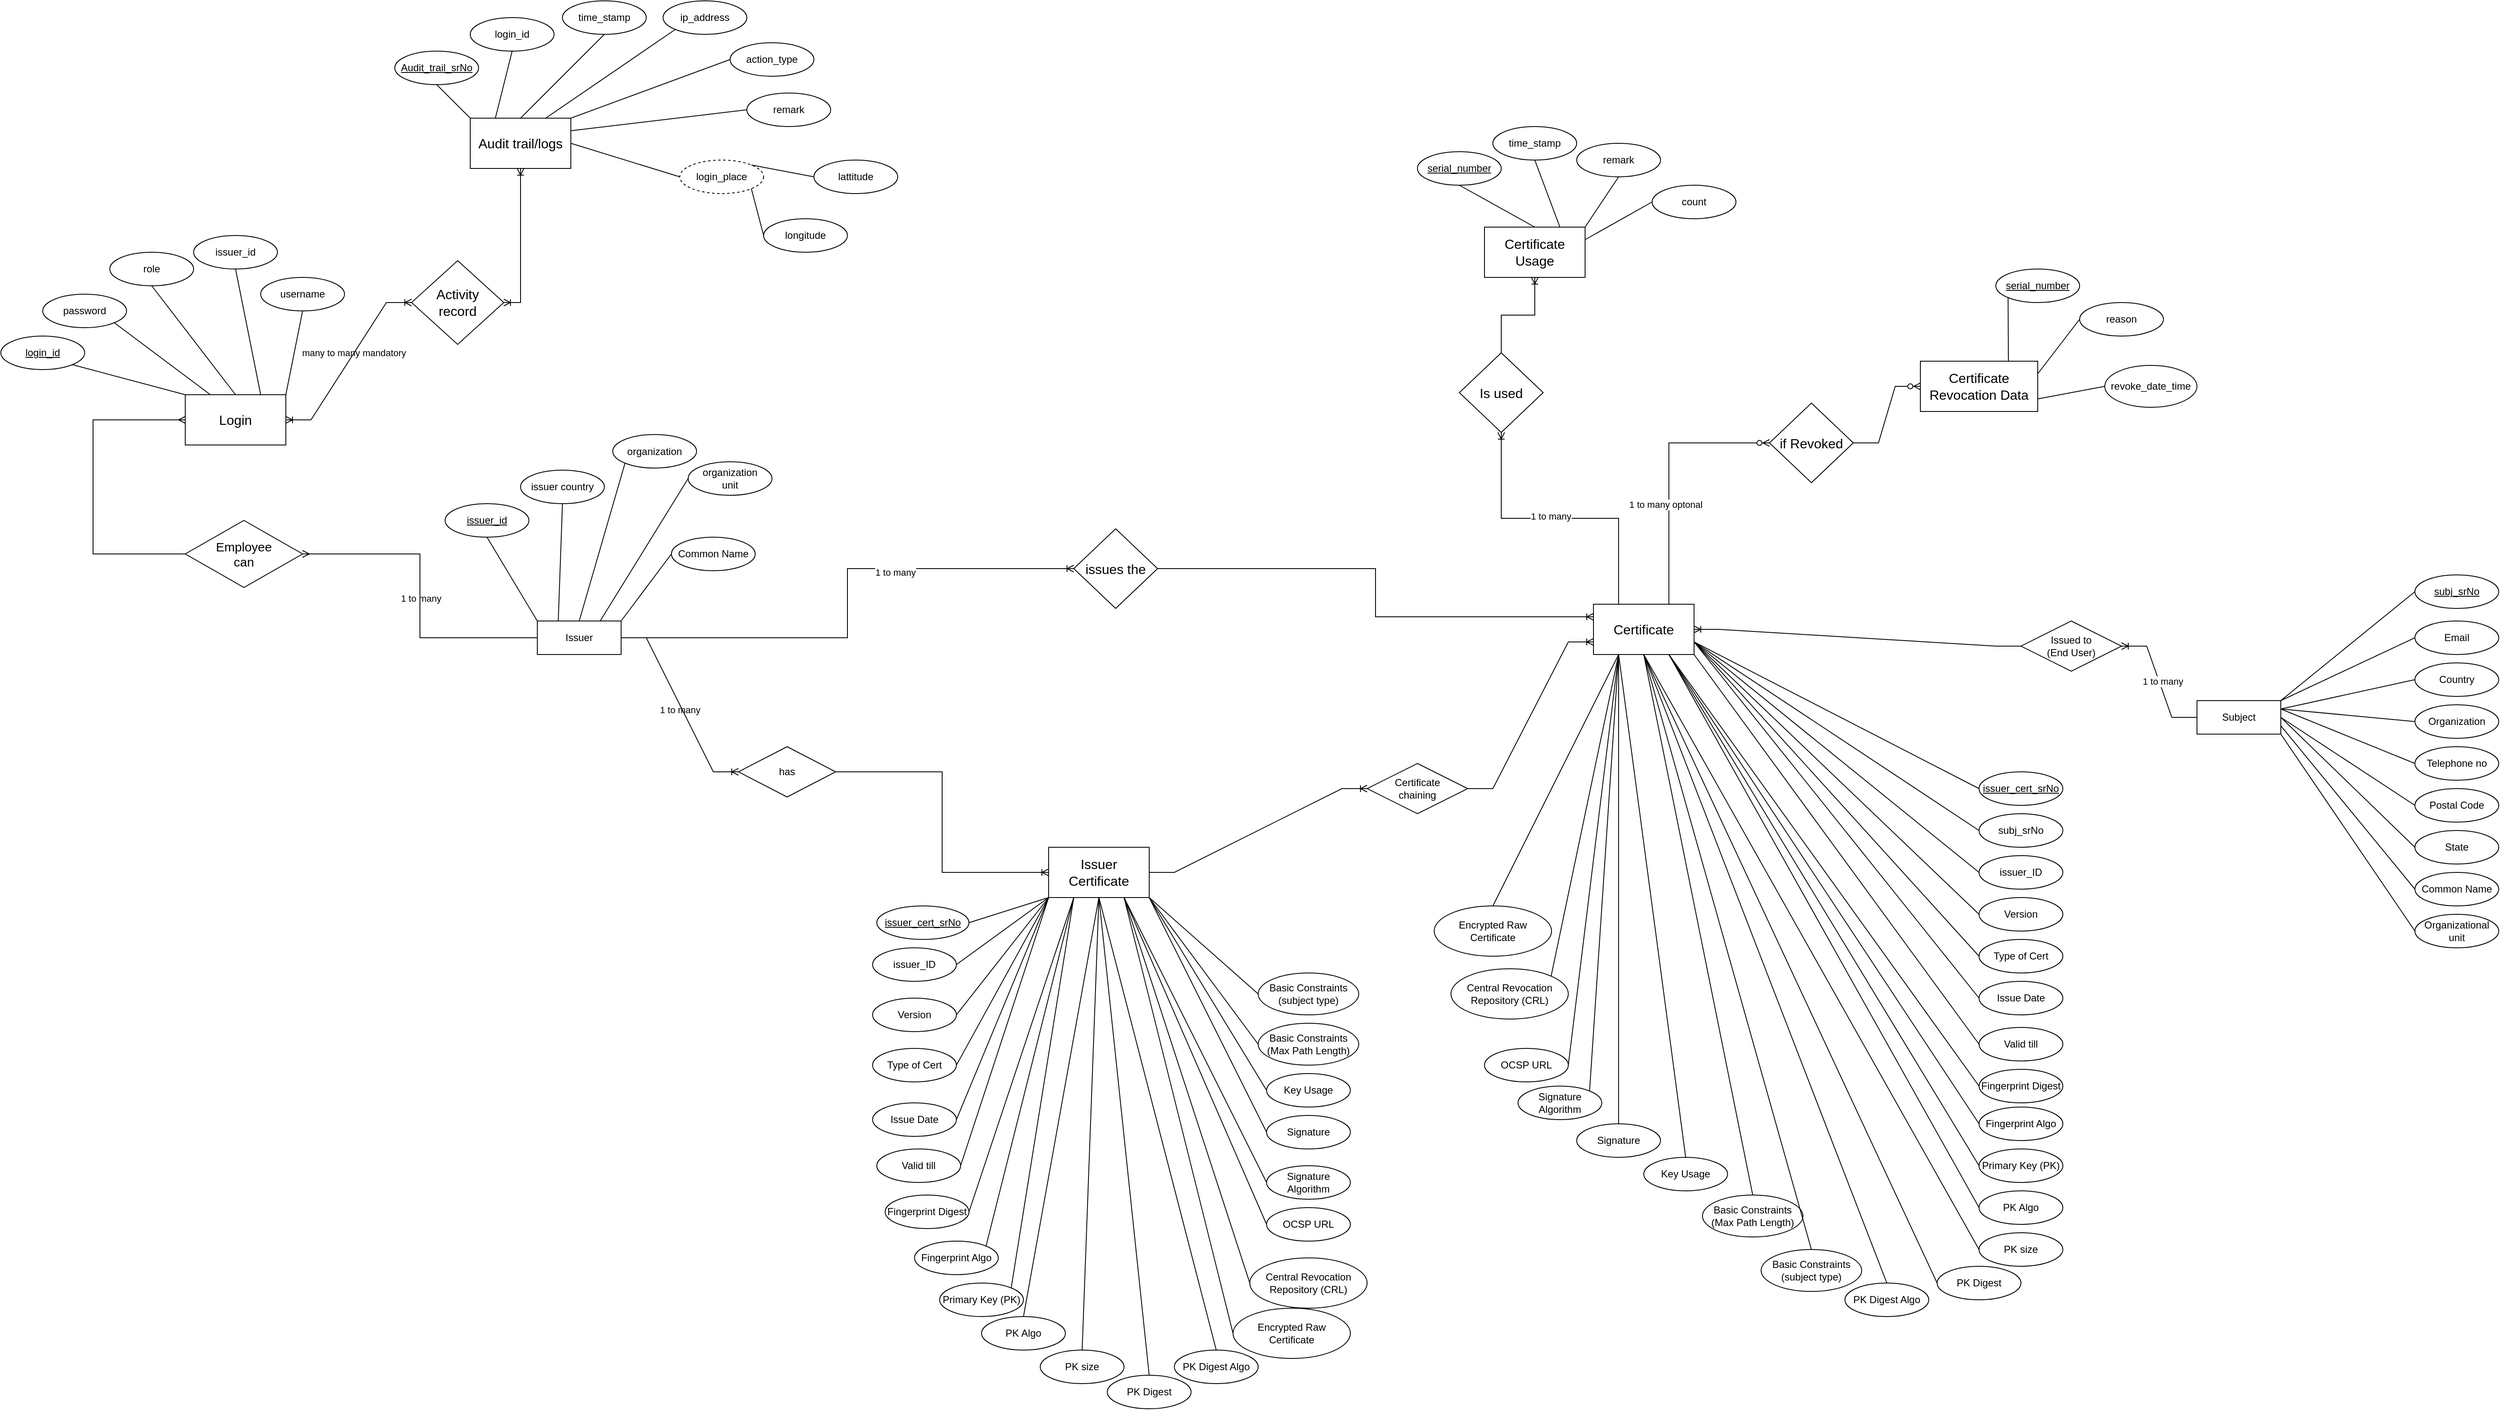 <mxfile version="22.1.17" type="github">
  <diagram name="Page-1" id="Z4D-REcWQsaUOZwEIkcD">
    <mxGraphModel dx="2236" dy="1430" grid="1" gridSize="10" guides="1" tooltips="1" connect="1" arrows="1" fold="1" page="1" pageScale="1" pageWidth="1100" pageHeight="850" math="0" shadow="0">
      <root>
        <mxCell id="0" />
        <mxCell id="1" parent="0" />
        <mxCell id="WRyrR3sKkJGf3UOGzim1-2" value="&lt;font style=&quot;font-size: 16px;&quot;&gt;Certificate&lt;/font&gt;" style="rounded=0;whiteSpace=wrap;html=1;fontSize=16;labelBackgroundColor=none;" parent="1" vertex="1">
          <mxGeometry x="900" y="300" width="120" height="60" as="geometry" />
        </mxCell>
        <mxCell id="WRyrR3sKkJGf3UOGzim1-5" value="Issuer Certificate" style="rounded=0;whiteSpace=wrap;html=1;fontSize=16;labelBackgroundColor=none;" parent="1" vertex="1">
          <mxGeometry x="250" y="590" width="120" height="60" as="geometry" />
        </mxCell>
        <mxCell id="WRyrR3sKkJGf3UOGzim1-8" value="Login" style="rounded=0;whiteSpace=wrap;html=1;fontSize=16;labelBackgroundColor=none;" parent="1" vertex="1">
          <mxGeometry x="-780" y="50" width="120" height="60" as="geometry" />
        </mxCell>
        <mxCell id="WRyrR3sKkJGf3UOGzim1-10" value="&lt;font style=&quot;font-size: 16px;&quot;&gt;Audit trail/logs&lt;/font&gt;" style="rounded=0;whiteSpace=wrap;html=1;labelBackgroundColor=none;" parent="1" vertex="1">
          <mxGeometry x="-440" y="-280" width="120" height="60" as="geometry" />
        </mxCell>
        <mxCell id="WRyrR3sKkJGf3UOGzim1-15" value="&lt;font style=&quot;font-size: 16px;&quot;&gt;Certificate&lt;/font&gt; Usage" style="rounded=0;whiteSpace=wrap;html=1;fontSize=16;labelBackgroundColor=none;" parent="1" vertex="1">
          <mxGeometry x="770" y="-150" width="120" height="60" as="geometry" />
        </mxCell>
        <mxCell id="WRyrR3sKkJGf3UOGzim1-16" value="&lt;font style=&quot;font-size: 16px;&quot;&gt;Certificate&lt;/font&gt; Revocation Data" style="rounded=0;whiteSpace=wrap;html=1;fontSize=16;labelBackgroundColor=none;" parent="1" vertex="1">
          <mxGeometry x="1290" y="10" width="140" height="60" as="geometry" />
        </mxCell>
        <mxCell id="WRyrR3sKkJGf3UOGzim1-25" value="Issuer" style="rounded=0;arcSize=10;whiteSpace=wrap;html=1;align=center;labelBackgroundColor=none;" parent="1" vertex="1">
          <mxGeometry x="-360" y="320" width="100" height="40" as="geometry" />
        </mxCell>
        <mxCell id="WRyrR3sKkJGf3UOGzim1-29" value="" style="edgeStyle=orthogonalEdgeStyle;fontSize=12;html=1;endArrow=ERoneToMany;startArrow=ERoneToMany;rounded=0;labelBackgroundColor=none;fontColor=default;exitX=1;exitY=0.5;exitDx=0;exitDy=0;" parent="1" source="WRyrR3sKkJGf3UOGzim1-9" target="WRyrR3sKkJGf3UOGzim1-10" edge="1">
          <mxGeometry width="100" height="100" relative="1" as="geometry">
            <mxPoint x="730" y="150" as="sourcePoint" />
            <mxPoint x="830" y="50" as="targetPoint" />
          </mxGeometry>
        </mxCell>
        <mxCell id="WRyrR3sKkJGf3UOGzim1-30" value="" style="edgeStyle=entityRelationEdgeStyle;fontSize=12;html=1;endArrow=ERoneToMany;startArrow=ERoneToMany;rounded=0;labelBackgroundColor=none;fontColor=default;" parent="1" source="WRyrR3sKkJGf3UOGzim1-8" target="WRyrR3sKkJGf3UOGzim1-9" edge="1">
          <mxGeometry width="100" height="100" relative="1" as="geometry">
            <mxPoint x="485" y="-30" as="sourcePoint" />
            <mxPoint x="670" y="-130" as="targetPoint" />
          </mxGeometry>
        </mxCell>
        <mxCell id="WRyrR3sKkJGf3UOGzim1-38" value="many to many mandatory" style="edgeLabel;html=1;align=center;verticalAlign=middle;resizable=0;points=[];labelBackgroundColor=none;rounded=0;" parent="WRyrR3sKkJGf3UOGzim1-30" vertex="1" connectable="0">
          <mxGeometry x="-0.099" y="-4" relative="1" as="geometry">
            <mxPoint x="8" y="-22" as="offset" />
          </mxGeometry>
        </mxCell>
        <mxCell id="WRyrR3sKkJGf3UOGzim1-9" value="&lt;div style=&quot;font-size: 16px;&quot;&gt;&lt;font style=&quot;font-size: 16px;&quot;&gt;Activity&lt;/font&gt;&lt;/div&gt;&lt;div style=&quot;font-size: 16px;&quot;&gt;&lt;font style=&quot;font-size: 16px;&quot;&gt;record&lt;font style=&quot;font-size: 16px;&quot;&gt;&lt;br&gt;&lt;/font&gt;&lt;/font&gt;&lt;/div&gt;" style="rhombus;whiteSpace=wrap;html=1;rounded=0;labelBackgroundColor=none;" parent="1" vertex="1">
          <mxGeometry x="-510" y="-110" width="110" height="100" as="geometry" />
        </mxCell>
        <mxCell id="WRyrR3sKkJGf3UOGzim1-31" value="" style="fontSize=12;html=1;endArrow=ERmany;rounded=0;exitX=0;exitY=0.5;exitDx=0;exitDy=0;entryX=0;entryY=0.5;entryDx=0;entryDy=0;labelBackgroundColor=none;fontColor=default;edgeStyle=orthogonalEdgeStyle;" parent="1" source="WRyrR3sKkJGf3UOGzim1-26" target="WRyrR3sKkJGf3UOGzim1-8" edge="1">
          <mxGeometry width="100" height="100" relative="1" as="geometry">
            <mxPoint x="730" y="150" as="sourcePoint" />
            <mxPoint x="830" y="50" as="targetPoint" />
            <Array as="points">
              <mxPoint x="-890" y="240" />
              <mxPoint x="-890" y="80" />
            </Array>
          </mxGeometry>
        </mxCell>
        <mxCell id="WRyrR3sKkJGf3UOGzim1-32" value="" style="edgeStyle=orthogonalEdgeStyle;fontSize=12;html=1;endArrow=ERmany;rounded=0;entryX=1;entryY=0.5;entryDx=0;entryDy=0;labelBackgroundColor=none;fontColor=default;" parent="1" source="WRyrR3sKkJGf3UOGzim1-25" target="WRyrR3sKkJGf3UOGzim1-26" edge="1">
          <mxGeometry width="100" height="100" relative="1" as="geometry">
            <mxPoint x="340" y="230" as="sourcePoint" />
            <mxPoint x="365" y="-30" as="targetPoint" />
          </mxGeometry>
        </mxCell>
        <mxCell id="WRyrR3sKkJGf3UOGzim1-37" value="1 to many" style="edgeLabel;html=1;align=center;verticalAlign=middle;resizable=0;points=[];labelBackgroundColor=none;rounded=0;" parent="WRyrR3sKkJGf3UOGzim1-32" vertex="1" connectable="0">
          <mxGeometry x="-0.014" y="-1" relative="1" as="geometry">
            <mxPoint as="offset" />
          </mxGeometry>
        </mxCell>
        <mxCell id="WRyrR3sKkJGf3UOGzim1-26" value="&lt;div style=&quot;font-size: 15px;&quot;&gt;&lt;font style=&quot;font-size: 15px;&quot;&gt;Employee&lt;/font&gt;&lt;/div&gt;&lt;div style=&quot;font-size: 15px;&quot;&gt;&lt;font style=&quot;font-size: 15px;&quot;&gt;can&lt;font style=&quot;font-size: 15px;&quot;&gt;&lt;br&gt;&lt;/font&gt;&lt;/font&gt;&lt;/div&gt;" style="shape=rhombus;perimeter=rhombusPerimeter;whiteSpace=wrap;html=1;align=center;rounded=0;labelBackgroundColor=none;" parent="1" vertex="1">
          <mxGeometry x="-780" y="200" width="140" height="80" as="geometry" />
        </mxCell>
        <mxCell id="WRyrR3sKkJGf3UOGzim1-34" value="" style="fontSize=12;html=1;endArrow=ERoneToMany;rounded=0;entryX=0;entryY=0.5;entryDx=0;entryDy=0;exitX=1;exitY=0.5;exitDx=0;exitDy=0;labelBackgroundColor=none;fontColor=default;edgeStyle=orthogonalEdgeStyle;" parent="1" source="WRyrR3sKkJGf3UOGzim1-27" target="WRyrR3sKkJGf3UOGzim1-5" edge="1">
          <mxGeometry width="100" height="100" relative="1" as="geometry">
            <mxPoint x="330" y="410" as="sourcePoint" />
            <mxPoint x="330" y="610" as="targetPoint" />
          </mxGeometry>
        </mxCell>
        <mxCell id="WRyrR3sKkJGf3UOGzim1-35" value="" style="edgeStyle=entityRelationEdgeStyle;fontSize=12;html=1;endArrow=ERoneToMany;exitX=1;exitY=0.5;exitDx=0;exitDy=0;rounded=0;curved=0;labelBackgroundColor=none;fontColor=default;" parent="1" source="WRyrR3sKkJGf3UOGzim1-25" target="WRyrR3sKkJGf3UOGzim1-27" edge="1">
          <mxGeometry width="100" height="100" relative="1" as="geometry">
            <mxPoint x="410" y="259" as="sourcePoint" />
            <mxPoint x="500" y="610" as="targetPoint" />
          </mxGeometry>
        </mxCell>
        <mxCell id="WRyrR3sKkJGf3UOGzim1-36" value="1 to many" style="edgeLabel;html=1;align=center;verticalAlign=middle;resizable=0;points=[];labelBackgroundColor=none;rounded=0;" parent="WRyrR3sKkJGf3UOGzim1-35" vertex="1" connectable="0">
          <mxGeometry x="0.043" y="-3" relative="1" as="geometry">
            <mxPoint as="offset" />
          </mxGeometry>
        </mxCell>
        <mxCell id="WRyrR3sKkJGf3UOGzim1-27" value="has" style="shape=rhombus;perimeter=rhombusPerimeter;whiteSpace=wrap;html=1;align=center;rounded=0;labelBackgroundColor=none;" parent="1" vertex="1">
          <mxGeometry x="-120" y="470" width="116" height="60" as="geometry" />
        </mxCell>
        <mxCell id="WRyrR3sKkJGf3UOGzim1-41" value="" style="fontSize=12;html=1;endArrow=ERoneToMany;labelBackgroundColor=none;fontColor=default;exitX=0.5;exitY=0;exitDx=0;exitDy=0;entryX=0;entryY=0.25;entryDx=0;entryDy=0;rounded=0;edgeStyle=orthogonalEdgeStyle;" parent="1" source="WRyrR3sKkJGf3UOGzim1-3" target="WRyrR3sKkJGf3UOGzim1-2" edge="1">
          <mxGeometry width="100" height="100" relative="1" as="geometry">
            <mxPoint x="570" y="500" as="sourcePoint" />
            <mxPoint x="660" y="490" as="targetPoint" />
          </mxGeometry>
        </mxCell>
        <mxCell id="WRyrR3sKkJGf3UOGzim1-43" value="" style="fontSize=12;html=1;endArrow=ERoneToMany;labelBackgroundColor=none;fontColor=default;exitX=1;exitY=0.5;exitDx=0;exitDy=0;entryX=0.5;entryY=1;entryDx=0;entryDy=0;edgeStyle=orthogonalEdgeStyle;rounded=0;" parent="1" source="WRyrR3sKkJGf3UOGzim1-25" target="WRyrR3sKkJGf3UOGzim1-3" edge="1">
          <mxGeometry width="100" height="100" relative="1" as="geometry">
            <mxPoint x="470" y="240" as="sourcePoint" />
            <mxPoint x="880" y="410" as="targetPoint" />
          </mxGeometry>
        </mxCell>
        <mxCell id="aaso9KKR7QKhVaEnYxQv-4" value="1 to many" style="edgeLabel;html=1;align=center;verticalAlign=middle;resizable=0;points=[];" vertex="1" connectable="0" parent="WRyrR3sKkJGf3UOGzim1-43">
          <mxGeometry x="0.314" y="-3" relative="1" as="geometry">
            <mxPoint y="1" as="offset" />
          </mxGeometry>
        </mxCell>
        <mxCell id="WRyrR3sKkJGf3UOGzim1-3" value="issues the" style="rhombus;whiteSpace=wrap;html=1;fontSize=16;direction=south;rounded=0;labelBackgroundColor=none;" parent="1" vertex="1">
          <mxGeometry x="280" y="210" width="100" height="95" as="geometry" />
        </mxCell>
        <mxCell id="WRyrR3sKkJGf3UOGzim1-45" value="" style="edgeStyle=entityRelationEdgeStyle;fontSize=12;html=1;endArrow=ERoneToMany;rounded=0;exitX=1;exitY=0.5;exitDx=0;exitDy=0;entryX=0;entryY=0.75;entryDx=0;entryDy=0;labelBackgroundColor=none;fontColor=default;" parent="1" source="WRyrR3sKkJGf3UOGzim1-44" target="WRyrR3sKkJGf3UOGzim1-2" edge="1">
          <mxGeometry width="100" height="100" relative="1" as="geometry">
            <mxPoint x="580" y="580" as="sourcePoint" />
            <mxPoint x="860" y="470" as="targetPoint" />
          </mxGeometry>
        </mxCell>
        <mxCell id="WRyrR3sKkJGf3UOGzim1-46" value="" style="edgeStyle=entityRelationEdgeStyle;fontSize=12;html=1;endArrow=ERoneToMany;rounded=0;exitX=1;exitY=0.5;exitDx=0;exitDy=0;entryX=0;entryY=0.5;entryDx=0;entryDy=0;labelBackgroundColor=none;fontColor=default;" parent="1" source="WRyrR3sKkJGf3UOGzim1-5" target="WRyrR3sKkJGf3UOGzim1-44" edge="1">
          <mxGeometry width="100" height="100" relative="1" as="geometry">
            <mxPoint x="500" y="610" as="sourcePoint" />
            <mxPoint x="880" y="425" as="targetPoint" />
          </mxGeometry>
        </mxCell>
        <mxCell id="WRyrR3sKkJGf3UOGzim1-44" value="&lt;div&gt;Certificate&lt;/div&gt;&lt;div&gt;chaining&lt;br&gt;&lt;/div&gt;" style="shape=rhombus;perimeter=rhombusPerimeter;whiteSpace=wrap;html=1;align=center;labelBackgroundColor=none;rounded=0;" parent="1" vertex="1">
          <mxGeometry x="630" y="490" width="120" height="60" as="geometry" />
        </mxCell>
        <mxCell id="WRyrR3sKkJGf3UOGzim1-47" value="" style="edgeStyle=orthogonalEdgeStyle;fontSize=12;html=1;endArrow=ERoneToMany;rounded=0;exitX=0;exitY=0.5;exitDx=0;exitDy=0;entryX=0.5;entryY=1;entryDx=0;entryDy=0;labelBackgroundColor=none;fontColor=default;" parent="1" source="WRyrR3sKkJGf3UOGzim1-13" target="WRyrR3sKkJGf3UOGzim1-15" edge="1">
          <mxGeometry width="100" height="100" relative="1" as="geometry">
            <mxPoint x="1160" y="410" as="sourcePoint" />
            <mxPoint x="1260" y="310" as="targetPoint" />
          </mxGeometry>
        </mxCell>
        <mxCell id="WRyrR3sKkJGf3UOGzim1-48" value="" style="edgeStyle=orthogonalEdgeStyle;fontSize=12;html=1;endArrow=ERoneToMany;rounded=0;exitX=0.25;exitY=0;exitDx=0;exitDy=0;entryX=1;entryY=0.5;entryDx=0;entryDy=0;labelBackgroundColor=none;fontColor=default;" parent="1" source="WRyrR3sKkJGf3UOGzim1-2" target="WRyrR3sKkJGf3UOGzim1-13" edge="1">
          <mxGeometry width="100" height="100" relative="1" as="geometry">
            <mxPoint x="1000" y="395" as="sourcePoint" />
            <mxPoint x="1500" y="140" as="targetPoint" />
          </mxGeometry>
        </mxCell>
        <mxCell id="aaso9KKR7QKhVaEnYxQv-5" value="1 to many" style="edgeLabel;html=1;align=center;verticalAlign=middle;resizable=0;points=[];" vertex="1" connectable="0" parent="WRyrR3sKkJGf3UOGzim1-48">
          <mxGeometry x="0.07" y="-3" relative="1" as="geometry">
            <mxPoint x="1" as="offset" />
          </mxGeometry>
        </mxCell>
        <mxCell id="WRyrR3sKkJGf3UOGzim1-13" value="Is used" style="rhombus;whiteSpace=wrap;html=1;fontSize=16;direction=south;rounded=0;labelBackgroundColor=none;" parent="1" vertex="1">
          <mxGeometry x="740" width="100" height="95" as="geometry" />
        </mxCell>
        <mxCell id="WRyrR3sKkJGf3UOGzim1-49" value="" style="edgeStyle=entityRelationEdgeStyle;fontSize=12;html=1;endArrow=ERzeroToMany;endFill=1;rounded=0;exitX=0.5;exitY=0;exitDx=0;exitDy=0;labelBackgroundColor=none;fontColor=default;" parent="1" source="WRyrR3sKkJGf3UOGzim1-14" target="WRyrR3sKkJGf3UOGzim1-16" edge="1">
          <mxGeometry width="100" height="100" relative="1" as="geometry">
            <mxPoint x="1160" y="410" as="sourcePoint" />
            <mxPoint x="1260" y="310" as="targetPoint" />
          </mxGeometry>
        </mxCell>
        <mxCell id="WRyrR3sKkJGf3UOGzim1-50" value="" style="edgeStyle=orthogonalEdgeStyle;fontSize=12;html=1;endArrow=ERzeroToMany;endFill=1;rounded=0;exitX=0.75;exitY=0;exitDx=0;exitDy=0;labelBackgroundColor=none;fontColor=default;entryX=0.5;entryY=1;entryDx=0;entryDy=0;" parent="1" source="WRyrR3sKkJGf3UOGzim1-2" target="WRyrR3sKkJGf3UOGzim1-14" edge="1">
          <mxGeometry width="100" height="100" relative="1" as="geometry">
            <mxPoint x="1000" y="425" as="sourcePoint" />
            <mxPoint x="1360" y="320" as="targetPoint" />
          </mxGeometry>
        </mxCell>
        <mxCell id="aaso9KKR7QKhVaEnYxQv-6" value="&lt;div&gt;1 to many optonal&lt;/div&gt;" style="edgeLabel;html=1;align=center;verticalAlign=middle;resizable=0;points=[];" vertex="1" connectable="0" parent="WRyrR3sKkJGf3UOGzim1-50">
          <mxGeometry x="-0.238" y="4" relative="1" as="geometry">
            <mxPoint as="offset" />
          </mxGeometry>
        </mxCell>
        <mxCell id="WRyrR3sKkJGf3UOGzim1-14" value="if Revoked" style="rhombus;whiteSpace=wrap;html=1;fontSize=16;direction=south;rounded=0;labelBackgroundColor=none;" parent="1" vertex="1">
          <mxGeometry x="1110" y="60" width="100" height="95" as="geometry" />
        </mxCell>
        <mxCell id="WRyrR3sKkJGf3UOGzim1-51" value="Audit_trail_srNo" style="ellipse;whiteSpace=wrap;html=1;align=center;fontStyle=4;labelBackgroundColor=none;rounded=0;" parent="1" vertex="1">
          <mxGeometry x="-530" y="-360" width="100" height="40" as="geometry" />
        </mxCell>
        <mxCell id="WRyrR3sKkJGf3UOGzim1-53" value="login_id" style="ellipse;whiteSpace=wrap;html=1;align=center;labelBackgroundColor=none;rounded=0;" parent="1" vertex="1">
          <mxGeometry x="-440" y="-400" width="100" height="40" as="geometry" />
        </mxCell>
        <mxCell id="WRyrR3sKkJGf3UOGzim1-55" value="time_stamp" style="ellipse;whiteSpace=wrap;html=1;align=center;labelBackgroundColor=none;rounded=0;" parent="1" vertex="1">
          <mxGeometry x="-330" y="-420" width="100" height="40" as="geometry" />
        </mxCell>
        <mxCell id="WRyrR3sKkJGf3UOGzim1-57" value="ip_address" style="ellipse;whiteSpace=wrap;html=1;align=center;labelBackgroundColor=none;rounded=0;" parent="1" vertex="1">
          <mxGeometry x="-210" y="-420" width="100" height="40" as="geometry" />
        </mxCell>
        <mxCell id="WRyrR3sKkJGf3UOGzim1-58" value="action_type" style="ellipse;whiteSpace=wrap;html=1;align=center;labelBackgroundColor=none;rounded=0;" parent="1" vertex="1">
          <mxGeometry x="-130" y="-370" width="100" height="40" as="geometry" />
        </mxCell>
        <mxCell id="WRyrR3sKkJGf3UOGzim1-59" value="remark" style="ellipse;whiteSpace=wrap;html=1;align=center;labelBackgroundColor=none;rounded=0;" parent="1" vertex="1">
          <mxGeometry x="-110" y="-310" width="100" height="40" as="geometry" />
        </mxCell>
        <mxCell id="WRyrR3sKkJGf3UOGzim1-60" value="lattitude" style="ellipse;whiteSpace=wrap;html=1;align=center;labelBackgroundColor=none;rounded=0;" parent="1" vertex="1">
          <mxGeometry x="-30" y="-230" width="100" height="40" as="geometry" />
        </mxCell>
        <mxCell id="WRyrR3sKkJGf3UOGzim1-62" value="longitude" style="ellipse;whiteSpace=wrap;html=1;align=center;labelBackgroundColor=none;rounded=0;" parent="1" vertex="1">
          <mxGeometry x="-90" y="-160" width="100" height="40" as="geometry" />
        </mxCell>
        <mxCell id="WRyrR3sKkJGf3UOGzim1-64" value="login_place" style="ellipse;whiteSpace=wrap;html=1;align=center;dashed=1;labelBackgroundColor=none;rounded=0;" parent="1" vertex="1">
          <mxGeometry x="-190" y="-230" width="100" height="40" as="geometry" />
        </mxCell>
        <mxCell id="WRyrR3sKkJGf3UOGzim1-76" value="" style="endArrow=none;html=1;rounded=0;exitX=0;exitY=0.5;exitDx=0;exitDy=0;entryX=1;entryY=0.25;entryDx=0;entryDy=0;labelBackgroundColor=none;fontColor=default;" parent="1" source="WRyrR3sKkJGf3UOGzim1-59" target="WRyrR3sKkJGf3UOGzim1-10" edge="1">
          <mxGeometry relative="1" as="geometry">
            <mxPoint x="1050" y="-50" as="sourcePoint" />
            <mxPoint x="1210" y="-50" as="targetPoint" />
          </mxGeometry>
        </mxCell>
        <mxCell id="WRyrR3sKkJGf3UOGzim1-83" value="" style="endArrow=none;html=1;rounded=0;exitX=0.5;exitY=1;exitDx=0;exitDy=0;entryX=0;entryY=0;entryDx=0;entryDy=0;labelBackgroundColor=none;fontColor=default;" parent="1" source="WRyrR3sKkJGf3UOGzim1-51" target="WRyrR3sKkJGf3UOGzim1-10" edge="1">
          <mxGeometry relative="1" as="geometry">
            <mxPoint x="1050" y="-50" as="sourcePoint" />
            <mxPoint x="1210" y="-50" as="targetPoint" />
          </mxGeometry>
        </mxCell>
        <mxCell id="WRyrR3sKkJGf3UOGzim1-84" value="" style="endArrow=none;html=1;rounded=0;exitX=0.5;exitY=1;exitDx=0;exitDy=0;entryX=0.25;entryY=0;entryDx=0;entryDy=0;labelBackgroundColor=none;fontColor=default;" parent="1" source="WRyrR3sKkJGf3UOGzim1-53" target="WRyrR3sKkJGf3UOGzim1-10" edge="1">
          <mxGeometry relative="1" as="geometry">
            <mxPoint x="1050" y="-50" as="sourcePoint" />
            <mxPoint x="1210" y="-50" as="targetPoint" />
          </mxGeometry>
        </mxCell>
        <mxCell id="WRyrR3sKkJGf3UOGzim1-85" value="" style="endArrow=none;html=1;rounded=0;exitX=0.5;exitY=1;exitDx=0;exitDy=0;entryX=0.5;entryY=0;entryDx=0;entryDy=0;labelBackgroundColor=none;fontColor=default;" parent="1" source="WRyrR3sKkJGf3UOGzim1-55" target="WRyrR3sKkJGf3UOGzim1-10" edge="1">
          <mxGeometry relative="1" as="geometry">
            <mxPoint x="1050" y="-50" as="sourcePoint" />
            <mxPoint x="1210" y="-50" as="targetPoint" />
          </mxGeometry>
        </mxCell>
        <mxCell id="WRyrR3sKkJGf3UOGzim1-86" value="" style="endArrow=none;html=1;rounded=0;exitX=0;exitY=1;exitDx=0;exitDy=0;entryX=0.75;entryY=0;entryDx=0;entryDy=0;labelBackgroundColor=none;fontColor=default;" parent="1" source="WRyrR3sKkJGf3UOGzim1-57" target="WRyrR3sKkJGf3UOGzim1-10" edge="1">
          <mxGeometry relative="1" as="geometry">
            <mxPoint x="1050" y="-50" as="sourcePoint" />
            <mxPoint x="1210" y="-50" as="targetPoint" />
          </mxGeometry>
        </mxCell>
        <mxCell id="WRyrR3sKkJGf3UOGzim1-87" value="" style="endArrow=none;html=1;rounded=0;exitX=0;exitY=0.5;exitDx=0;exitDy=0;entryX=1;entryY=0;entryDx=0;entryDy=0;labelBackgroundColor=none;fontColor=default;" parent="1" source="WRyrR3sKkJGf3UOGzim1-58" target="WRyrR3sKkJGf3UOGzim1-10" edge="1">
          <mxGeometry relative="1" as="geometry">
            <mxPoint x="1050" y="-50" as="sourcePoint" />
            <mxPoint x="1210" y="-50" as="targetPoint" />
          </mxGeometry>
        </mxCell>
        <mxCell id="WRyrR3sKkJGf3UOGzim1-88" value="" style="endArrow=none;html=1;rounded=0;exitX=1;exitY=0.5;exitDx=0;exitDy=0;entryX=0;entryY=0.5;entryDx=0;entryDy=0;labelBackgroundColor=none;fontColor=default;" parent="1" source="WRyrR3sKkJGf3UOGzim1-10" target="WRyrR3sKkJGf3UOGzim1-64" edge="1">
          <mxGeometry relative="1" as="geometry">
            <mxPoint x="1050" y="-50" as="sourcePoint" />
            <mxPoint x="1210" y="-50" as="targetPoint" />
          </mxGeometry>
        </mxCell>
        <mxCell id="WRyrR3sKkJGf3UOGzim1-89" value="" style="endArrow=none;html=1;rounded=0;exitX=1;exitY=0;exitDx=0;exitDy=0;entryX=0;entryY=0.5;entryDx=0;entryDy=0;labelBackgroundColor=none;fontColor=default;" parent="1" source="WRyrR3sKkJGf3UOGzim1-64" target="WRyrR3sKkJGf3UOGzim1-60" edge="1">
          <mxGeometry relative="1" as="geometry">
            <mxPoint x="1050" y="-50" as="sourcePoint" />
            <mxPoint x="1210" y="-50" as="targetPoint" />
          </mxGeometry>
        </mxCell>
        <mxCell id="WRyrR3sKkJGf3UOGzim1-90" value="" style="endArrow=none;html=1;rounded=0;exitX=1;exitY=1;exitDx=0;exitDy=0;entryX=0;entryY=0.5;entryDx=0;entryDy=0;labelBackgroundColor=none;fontColor=default;" parent="1" source="WRyrR3sKkJGf3UOGzim1-64" target="WRyrR3sKkJGf3UOGzim1-62" edge="1">
          <mxGeometry relative="1" as="geometry">
            <mxPoint x="1050" y="-50" as="sourcePoint" />
            <mxPoint x="1210" y="-50" as="targetPoint" />
          </mxGeometry>
        </mxCell>
        <mxCell id="WRyrR3sKkJGf3UOGzim1-91" value="login_id" style="ellipse;whiteSpace=wrap;html=1;align=center;fontStyle=4;rounded=0;labelBackgroundColor=none;" parent="1" vertex="1">
          <mxGeometry x="-1000" y="-20" width="100" height="40" as="geometry" />
        </mxCell>
        <mxCell id="WRyrR3sKkJGf3UOGzim1-93" value="password" style="ellipse;whiteSpace=wrap;html=1;align=center;rounded=0;labelBackgroundColor=none;" parent="1" vertex="1">
          <mxGeometry x="-950" y="-70" width="100" height="40" as="geometry" />
        </mxCell>
        <mxCell id="WRyrR3sKkJGf3UOGzim1-94" value="role" style="ellipse;whiteSpace=wrap;html=1;align=center;rounded=0;labelBackgroundColor=none;" parent="1" vertex="1">
          <mxGeometry x="-870" y="-120" width="100" height="40" as="geometry" />
        </mxCell>
        <mxCell id="WRyrR3sKkJGf3UOGzim1-95" value="issuer_id" style="ellipse;whiteSpace=wrap;html=1;align=center;rounded=0;labelBackgroundColor=none;" parent="1" vertex="1">
          <mxGeometry x="-770" y="-140" width="100" height="40" as="geometry" />
        </mxCell>
        <mxCell id="WRyrR3sKkJGf3UOGzim1-96" value="username" style="ellipse;whiteSpace=wrap;html=1;align=center;rounded=0;labelBackgroundColor=none;" parent="1" vertex="1">
          <mxGeometry x="-690" y="-90" width="100" height="40" as="geometry" />
        </mxCell>
        <mxCell id="WRyrR3sKkJGf3UOGzim1-98" value="" style="endArrow=none;html=1;rounded=0;exitX=1;exitY=1;exitDx=0;exitDy=0;entryX=0;entryY=0;entryDx=0;entryDy=0;labelBackgroundColor=none;fontColor=default;" parent="1" source="WRyrR3sKkJGf3UOGzim1-91" target="WRyrR3sKkJGf3UOGzim1-8" edge="1">
          <mxGeometry relative="1" as="geometry">
            <mxPoint x="330" y="-50" as="sourcePoint" />
            <mxPoint x="490" y="-50" as="targetPoint" />
          </mxGeometry>
        </mxCell>
        <mxCell id="WRyrR3sKkJGf3UOGzim1-99" value="" style="endArrow=none;html=1;rounded=0;exitX=1;exitY=1;exitDx=0;exitDy=0;entryX=0.25;entryY=0;entryDx=0;entryDy=0;labelBackgroundColor=none;fontColor=default;" parent="1" source="WRyrR3sKkJGf3UOGzim1-93" target="WRyrR3sKkJGf3UOGzim1-8" edge="1">
          <mxGeometry relative="1" as="geometry">
            <mxPoint x="330" y="-50" as="sourcePoint" />
            <mxPoint x="490" y="-50" as="targetPoint" />
          </mxGeometry>
        </mxCell>
        <mxCell id="WRyrR3sKkJGf3UOGzim1-100" value="" style="endArrow=none;html=1;rounded=0;exitX=0.5;exitY=1;exitDx=0;exitDy=0;entryX=0.5;entryY=0;entryDx=0;entryDy=0;labelBackgroundColor=none;fontColor=default;" parent="1" source="WRyrR3sKkJGf3UOGzim1-94" target="WRyrR3sKkJGf3UOGzim1-8" edge="1">
          <mxGeometry relative="1" as="geometry">
            <mxPoint x="330" y="-50" as="sourcePoint" />
            <mxPoint x="490" y="-50" as="targetPoint" />
          </mxGeometry>
        </mxCell>
        <mxCell id="WRyrR3sKkJGf3UOGzim1-101" value="" style="endArrow=none;html=1;rounded=0;exitX=0.5;exitY=1;exitDx=0;exitDy=0;entryX=0.75;entryY=0;entryDx=0;entryDy=0;labelBackgroundColor=none;fontColor=default;" parent="1" source="WRyrR3sKkJGf3UOGzim1-95" target="WRyrR3sKkJGf3UOGzim1-8" edge="1">
          <mxGeometry relative="1" as="geometry">
            <mxPoint x="330" y="-50" as="sourcePoint" />
            <mxPoint x="490" y="-50" as="targetPoint" />
          </mxGeometry>
        </mxCell>
        <mxCell id="WRyrR3sKkJGf3UOGzim1-102" value="" style="endArrow=none;html=1;rounded=0;entryX=0.5;entryY=1;entryDx=0;entryDy=0;exitX=1;exitY=0;exitDx=0;exitDy=0;labelBackgroundColor=none;fontColor=default;" parent="1" source="WRyrR3sKkJGf3UOGzim1-8" target="WRyrR3sKkJGf3UOGzim1-96" edge="1">
          <mxGeometry relative="1" as="geometry">
            <mxPoint x="330" y="-50" as="sourcePoint" />
            <mxPoint x="490" y="-50" as="targetPoint" />
          </mxGeometry>
        </mxCell>
        <mxCell id="WRyrR3sKkJGf3UOGzim1-103" value="issuer_id" style="ellipse;whiteSpace=wrap;html=1;align=center;fontStyle=4;rounded=0;labelBackgroundColor=none;" parent="1" vertex="1">
          <mxGeometry x="-470" y="180" width="100" height="40" as="geometry" />
        </mxCell>
        <mxCell id="WRyrR3sKkJGf3UOGzim1-104" value="issuer country" style="ellipse;whiteSpace=wrap;html=1;align=center;rounded=0;labelBackgroundColor=none;" parent="1" vertex="1">
          <mxGeometry x="-380" y="140" width="100" height="40" as="geometry" />
        </mxCell>
        <mxCell id="WRyrR3sKkJGf3UOGzim1-105" value="organization" style="ellipse;whiteSpace=wrap;html=1;align=center;rounded=0;labelBackgroundColor=none;" parent="1" vertex="1">
          <mxGeometry x="-270" y="97.5" width="100" height="40" as="geometry" />
        </mxCell>
        <mxCell id="WRyrR3sKkJGf3UOGzim1-106" value="&lt;div&gt;organization &lt;br&gt;&lt;/div&gt;&lt;div&gt;unit&lt;/div&gt;" style="ellipse;whiteSpace=wrap;html=1;align=center;rounded=0;labelBackgroundColor=none;" parent="1" vertex="1">
          <mxGeometry x="-180" y="130" width="100" height="40" as="geometry" />
        </mxCell>
        <mxCell id="WRyrR3sKkJGf3UOGzim1-108" value="Common Name" style="ellipse;whiteSpace=wrap;html=1;align=center;rounded=0;labelBackgroundColor=none;" parent="1" vertex="1">
          <mxGeometry x="-200" y="220" width="100" height="40" as="geometry" />
        </mxCell>
        <mxCell id="WRyrR3sKkJGf3UOGzim1-109" value="" style="endArrow=none;html=1;rounded=0;exitX=0.5;exitY=1;exitDx=0;exitDy=0;entryX=0;entryY=0;entryDx=0;entryDy=0;labelBackgroundColor=none;fontColor=default;" parent="1" source="WRyrR3sKkJGf3UOGzim1-103" target="WRyrR3sKkJGf3UOGzim1-25" edge="1">
          <mxGeometry relative="1" as="geometry">
            <mxPoint x="630" y="230" as="sourcePoint" />
            <mxPoint x="790" y="230" as="targetPoint" />
          </mxGeometry>
        </mxCell>
        <mxCell id="WRyrR3sKkJGf3UOGzim1-110" value="" style="endArrow=none;html=1;rounded=0;exitX=0.5;exitY=1;exitDx=0;exitDy=0;entryX=0.25;entryY=0;entryDx=0;entryDy=0;labelBackgroundColor=none;fontColor=default;" parent="1" source="WRyrR3sKkJGf3UOGzim1-104" target="WRyrR3sKkJGf3UOGzim1-25" edge="1">
          <mxGeometry relative="1" as="geometry">
            <mxPoint x="610" y="220" as="sourcePoint" />
            <mxPoint x="790" y="230" as="targetPoint" />
          </mxGeometry>
        </mxCell>
        <mxCell id="WRyrR3sKkJGf3UOGzim1-111" value="" style="endArrow=none;html=1;rounded=0;exitX=0;exitY=1;exitDx=0;exitDy=0;entryX=0.5;entryY=0;entryDx=0;entryDy=0;labelBackgroundColor=none;fontColor=default;" parent="1" source="WRyrR3sKkJGf3UOGzim1-105" target="WRyrR3sKkJGf3UOGzim1-25" edge="1">
          <mxGeometry relative="1" as="geometry">
            <mxPoint x="630" y="230" as="sourcePoint" />
            <mxPoint x="790" y="230" as="targetPoint" />
          </mxGeometry>
        </mxCell>
        <mxCell id="WRyrR3sKkJGf3UOGzim1-112" value="" style="endArrow=none;html=1;rounded=0;exitX=0;exitY=0.5;exitDx=0;exitDy=0;entryX=0.75;entryY=0;entryDx=0;entryDy=0;labelBackgroundColor=none;fontColor=default;" parent="1" source="WRyrR3sKkJGf3UOGzim1-106" target="WRyrR3sKkJGf3UOGzim1-25" edge="1">
          <mxGeometry relative="1" as="geometry">
            <mxPoint x="630" y="230" as="sourcePoint" />
            <mxPoint x="790" y="230" as="targetPoint" />
          </mxGeometry>
        </mxCell>
        <mxCell id="WRyrR3sKkJGf3UOGzim1-113" value="" style="endArrow=none;html=1;rounded=0;exitX=1;exitY=0;exitDx=0;exitDy=0;entryX=0;entryY=0.5;entryDx=0;entryDy=0;labelBackgroundColor=none;fontColor=default;" parent="1" source="WRyrR3sKkJGf3UOGzim1-25" target="WRyrR3sKkJGf3UOGzim1-108" edge="1">
          <mxGeometry relative="1" as="geometry">
            <mxPoint x="630" y="230" as="sourcePoint" />
            <mxPoint x="790" y="230" as="targetPoint" />
          </mxGeometry>
        </mxCell>
        <mxCell id="WRyrR3sKkJGf3UOGzim1-114" value="Subject" style="whiteSpace=wrap;html=1;align=center;rounded=0;labelBackgroundColor=none;" parent="1" vertex="1">
          <mxGeometry x="1620" y="415" width="100" height="40" as="geometry" />
        </mxCell>
        <mxCell id="WRyrR3sKkJGf3UOGzim1-115" value="" style="edgeStyle=entityRelationEdgeStyle;fontSize=12;html=1;endArrow=ERoneToMany;rounded=0;entryX=1;entryY=0.5;entryDx=0;entryDy=0;exitX=0;exitY=0.5;exitDx=0;exitDy=0;labelBackgroundColor=none;fontColor=default;" parent="1" source="WRyrR3sKkJGf3UOGzim1-118" target="WRyrR3sKkJGf3UOGzim1-2" edge="1">
          <mxGeometry width="100" height="100" relative="1" as="geometry">
            <mxPoint x="1050" y="320" as="sourcePoint" />
            <mxPoint x="1150" y="220" as="targetPoint" />
          </mxGeometry>
        </mxCell>
        <mxCell id="WRyrR3sKkJGf3UOGzim1-117" value="" style="edgeStyle=entityRelationEdgeStyle;fontSize=12;html=1;endArrow=ERoneToMany;rounded=0;entryX=1;entryY=0.5;entryDx=0;entryDy=0;exitX=0;exitY=0.5;exitDx=0;exitDy=0;labelBackgroundColor=none;fontColor=default;" parent="1" source="WRyrR3sKkJGf3UOGzim1-114" target="WRyrR3sKkJGf3UOGzim1-118" edge="1">
          <mxGeometry width="100" height="100" relative="1" as="geometry">
            <mxPoint x="1450" y="405" as="sourcePoint" />
            <mxPoint x="1000" y="410" as="targetPoint" />
          </mxGeometry>
        </mxCell>
        <mxCell id="aaso9KKR7QKhVaEnYxQv-7" value="1 to many" style="edgeLabel;html=1;align=center;verticalAlign=middle;resizable=0;points=[];" vertex="1" connectable="0" parent="WRyrR3sKkJGf3UOGzim1-117">
          <mxGeometry x="-0.011" y="-4" relative="1" as="geometry">
            <mxPoint as="offset" />
          </mxGeometry>
        </mxCell>
        <mxCell id="WRyrR3sKkJGf3UOGzim1-118" value="&lt;div&gt;Issued to&lt;br&gt;&lt;/div&gt;&lt;div&gt;(End User)&lt;/div&gt;" style="shape=rhombus;perimeter=rhombusPerimeter;whiteSpace=wrap;html=1;align=center;rounded=0;labelBackgroundColor=none;" parent="1" vertex="1">
          <mxGeometry x="1410" y="320" width="120" height="60" as="geometry" />
        </mxCell>
        <mxCell id="WRyrR3sKkJGf3UOGzim1-119" value="serial_number" style="ellipse;whiteSpace=wrap;html=1;align=center;fontStyle=4;rounded=0;labelBackgroundColor=none;" parent="1" vertex="1">
          <mxGeometry x="690" y="-240" width="100" height="40" as="geometry" />
        </mxCell>
        <mxCell id="WRyrR3sKkJGf3UOGzim1-120" value="serial_number" style="ellipse;whiteSpace=wrap;html=1;align=center;fontStyle=4;rounded=0;labelBackgroundColor=none;" parent="1" vertex="1">
          <mxGeometry x="1380" y="-100" width="100" height="40" as="geometry" />
        </mxCell>
        <mxCell id="WRyrR3sKkJGf3UOGzim1-121" value="time_stamp" style="ellipse;whiteSpace=wrap;html=1;align=center;rounded=0;labelBackgroundColor=none;" parent="1" vertex="1">
          <mxGeometry x="780" y="-270" width="100" height="40" as="geometry" />
        </mxCell>
        <mxCell id="WRyrR3sKkJGf3UOGzim1-122" value="remark" style="ellipse;whiteSpace=wrap;html=1;align=center;rounded=0;labelBackgroundColor=none;" parent="1" vertex="1">
          <mxGeometry x="880" y="-250" width="100" height="40" as="geometry" />
        </mxCell>
        <mxCell id="WRyrR3sKkJGf3UOGzim1-124" value="count" style="ellipse;whiteSpace=wrap;html=1;align=center;rounded=0;labelBackgroundColor=none;" parent="1" vertex="1">
          <mxGeometry x="970" y="-200" width="100" height="40" as="geometry" />
        </mxCell>
        <mxCell id="WRyrR3sKkJGf3UOGzim1-125" value="" style="endArrow=none;html=1;rounded=0;entryX=0.5;entryY=0;entryDx=0;entryDy=0;exitX=0.5;exitY=1;exitDx=0;exitDy=0;labelBackgroundColor=none;fontColor=default;" parent="1" source="WRyrR3sKkJGf3UOGzim1-119" target="WRyrR3sKkJGf3UOGzim1-15" edge="1">
          <mxGeometry relative="1" as="geometry">
            <mxPoint x="830" y="-90" as="sourcePoint" />
            <mxPoint x="1530" y="80" as="targetPoint" />
          </mxGeometry>
        </mxCell>
        <mxCell id="WRyrR3sKkJGf3UOGzim1-126" value="" style="endArrow=none;html=1;rounded=0;exitX=0.75;exitY=0;exitDx=0;exitDy=0;entryX=0.5;entryY=1;entryDx=0;entryDy=0;labelBackgroundColor=none;fontColor=default;" parent="1" source="WRyrR3sKkJGf3UOGzim1-15" target="WRyrR3sKkJGf3UOGzim1-121" edge="1">
          <mxGeometry relative="1" as="geometry">
            <mxPoint x="1370" y="80" as="sourcePoint" />
            <mxPoint x="970" y="-120" as="targetPoint" />
          </mxGeometry>
        </mxCell>
        <mxCell id="WRyrR3sKkJGf3UOGzim1-127" value="" style="endArrow=none;html=1;rounded=0;entryX=0.5;entryY=1;entryDx=0;entryDy=0;exitX=1;exitY=0;exitDx=0;exitDy=0;labelBackgroundColor=none;fontColor=default;" parent="1" source="WRyrR3sKkJGf3UOGzim1-15" target="WRyrR3sKkJGf3UOGzim1-122" edge="1">
          <mxGeometry relative="1" as="geometry">
            <mxPoint x="1370" y="80" as="sourcePoint" />
            <mxPoint x="1530" y="80" as="targetPoint" />
          </mxGeometry>
        </mxCell>
        <mxCell id="WRyrR3sKkJGf3UOGzim1-128" value="" style="endArrow=none;html=1;rounded=0;entryX=0;entryY=0.5;entryDx=0;entryDy=0;exitX=1;exitY=0.25;exitDx=0;exitDy=0;labelBackgroundColor=none;fontColor=default;" parent="1" source="WRyrR3sKkJGf3UOGzim1-15" target="WRyrR3sKkJGf3UOGzim1-124" edge="1">
          <mxGeometry relative="1" as="geometry">
            <mxPoint x="1370" y="80" as="sourcePoint" />
            <mxPoint x="1530" y="80" as="targetPoint" />
          </mxGeometry>
        </mxCell>
        <mxCell id="WRyrR3sKkJGf3UOGzim1-129" value="reason" style="ellipse;whiteSpace=wrap;html=1;align=center;rounded=0;labelBackgroundColor=none;" parent="1" vertex="1">
          <mxGeometry x="1480" y="-60" width="100" height="40" as="geometry" />
        </mxCell>
        <mxCell id="WRyrR3sKkJGf3UOGzim1-130" value="revoke_date_time" style="ellipse;whiteSpace=wrap;html=1;align=center;rounded=0;labelBackgroundColor=none;" parent="1" vertex="1">
          <mxGeometry x="1510" y="15" width="110" height="50" as="geometry" />
        </mxCell>
        <mxCell id="WRyrR3sKkJGf3UOGzim1-131" value="" style="endArrow=none;html=1;rounded=0;exitX=0.75;exitY=0;exitDx=0;exitDy=0;entryX=0;entryY=1;entryDx=0;entryDy=0;labelBackgroundColor=none;fontColor=default;" parent="1" source="WRyrR3sKkJGf3UOGzim1-16" target="WRyrR3sKkJGf3UOGzim1-120" edge="1">
          <mxGeometry relative="1" as="geometry">
            <mxPoint x="1370" y="80" as="sourcePoint" />
            <mxPoint x="1530" y="80" as="targetPoint" />
          </mxGeometry>
        </mxCell>
        <mxCell id="WRyrR3sKkJGf3UOGzim1-132" value="" style="endArrow=none;html=1;rounded=0;exitX=1;exitY=0.25;exitDx=0;exitDy=0;entryX=0;entryY=0.5;entryDx=0;entryDy=0;labelBackgroundColor=none;fontColor=default;" parent="1" source="WRyrR3sKkJGf3UOGzim1-16" target="WRyrR3sKkJGf3UOGzim1-129" edge="1">
          <mxGeometry relative="1" as="geometry">
            <mxPoint x="1370" y="80" as="sourcePoint" />
            <mxPoint x="1530" y="80" as="targetPoint" />
          </mxGeometry>
        </mxCell>
        <mxCell id="WRyrR3sKkJGf3UOGzim1-133" value="" style="endArrow=none;html=1;rounded=0;exitX=1;exitY=0.75;exitDx=0;exitDy=0;entryX=0;entryY=0.5;entryDx=0;entryDy=0;labelBackgroundColor=none;fontColor=default;" parent="1" source="WRyrR3sKkJGf3UOGzim1-16" target="WRyrR3sKkJGf3UOGzim1-130" edge="1">
          <mxGeometry relative="1" as="geometry">
            <mxPoint x="1370" y="80" as="sourcePoint" />
            <mxPoint x="1530" y="80" as="targetPoint" />
          </mxGeometry>
        </mxCell>
        <mxCell id="WRyrR3sKkJGf3UOGzim1-135" value="subj_srNo" style="ellipse;whiteSpace=wrap;html=1;align=center;fontStyle=4;rounded=0;labelBackgroundColor=none;" parent="1" vertex="1">
          <mxGeometry x="1880" y="265" width="100" height="40" as="geometry" />
        </mxCell>
        <mxCell id="WRyrR3sKkJGf3UOGzim1-136" value="Country" style="ellipse;whiteSpace=wrap;html=1;align=center;rounded=0;labelBackgroundColor=none;" parent="1" vertex="1">
          <mxGeometry x="1880" y="370" width="100" height="40" as="geometry" />
        </mxCell>
        <mxCell id="WRyrR3sKkJGf3UOGzim1-137" value="Organization" style="ellipse;whiteSpace=wrap;html=1;align=center;rounded=0;labelBackgroundColor=none;" parent="1" vertex="1">
          <mxGeometry x="1880" y="420" width="100" height="40" as="geometry" />
        </mxCell>
        <mxCell id="WRyrR3sKkJGf3UOGzim1-138" value="Telephone no" style="ellipse;whiteSpace=wrap;html=1;align=center;rounded=0;labelBackgroundColor=none;" parent="1" vertex="1">
          <mxGeometry x="1880" y="470" width="100" height="40" as="geometry" />
        </mxCell>
        <mxCell id="WRyrR3sKkJGf3UOGzim1-139" value="Postal Code" style="ellipse;whiteSpace=wrap;html=1;align=center;rounded=0;labelBackgroundColor=none;" parent="1" vertex="1">
          <mxGeometry x="1880" y="520" width="100" height="40" as="geometry" />
        </mxCell>
        <mxCell id="WRyrR3sKkJGf3UOGzim1-140" value="State" style="ellipse;whiteSpace=wrap;html=1;align=center;rounded=0;labelBackgroundColor=none;" parent="1" vertex="1">
          <mxGeometry x="1880" y="570" width="100" height="40" as="geometry" />
        </mxCell>
        <mxCell id="WRyrR3sKkJGf3UOGzim1-141" value="Common Name" style="ellipse;whiteSpace=wrap;html=1;align=center;rounded=0;labelBackgroundColor=none;" parent="1" vertex="1">
          <mxGeometry x="1880" y="620" width="100" height="40" as="geometry" />
        </mxCell>
        <mxCell id="WRyrR3sKkJGf3UOGzim1-142" value="Organizational unit" style="ellipse;whiteSpace=wrap;html=1;align=center;rounded=0;labelBackgroundColor=none;" parent="1" vertex="1">
          <mxGeometry x="1880" y="670" width="100" height="40" as="geometry" />
        </mxCell>
        <mxCell id="WRyrR3sKkJGf3UOGzim1-143" value="Email" style="ellipse;whiteSpace=wrap;html=1;align=center;rounded=0;labelBackgroundColor=none;" parent="1" vertex="1">
          <mxGeometry x="1880" y="320" width="100" height="40" as="geometry" />
        </mxCell>
        <mxCell id="WRyrR3sKkJGf3UOGzim1-144" value="" style="endArrow=none;html=1;rounded=0;entryX=0;entryY=0.5;entryDx=0;entryDy=0;exitX=1;exitY=0;exitDx=0;exitDy=0;labelBackgroundColor=none;fontColor=default;" parent="1" source="WRyrR3sKkJGf3UOGzim1-114" target="WRyrR3sKkJGf3UOGzim1-135" edge="1">
          <mxGeometry relative="1" as="geometry">
            <mxPoint x="1610" y="590" as="sourcePoint" />
            <mxPoint x="1770" y="590" as="targetPoint" />
          </mxGeometry>
        </mxCell>
        <mxCell id="WRyrR3sKkJGf3UOGzim1-145" value="" style="endArrow=none;html=1;rounded=0;entryX=0;entryY=0.5;entryDx=0;entryDy=0;exitX=1;exitY=0;exitDx=0;exitDy=0;labelBackgroundColor=none;fontColor=default;" parent="1" source="WRyrR3sKkJGf3UOGzim1-114" target="WRyrR3sKkJGf3UOGzim1-143" edge="1">
          <mxGeometry relative="1" as="geometry">
            <mxPoint x="1610" y="590" as="sourcePoint" />
            <mxPoint x="1770" y="590" as="targetPoint" />
          </mxGeometry>
        </mxCell>
        <mxCell id="WRyrR3sKkJGf3UOGzim1-146" value="" style="endArrow=none;html=1;rounded=0;entryX=0;entryY=0.5;entryDx=0;entryDy=0;exitX=1;exitY=0.25;exitDx=0;exitDy=0;labelBackgroundColor=none;fontColor=default;" parent="1" source="WRyrR3sKkJGf3UOGzim1-114" target="WRyrR3sKkJGf3UOGzim1-136" edge="1">
          <mxGeometry relative="1" as="geometry">
            <mxPoint x="1290" y="560" as="sourcePoint" />
            <mxPoint x="1450" y="560" as="targetPoint" />
          </mxGeometry>
        </mxCell>
        <mxCell id="WRyrR3sKkJGf3UOGzim1-147" value="" style="endArrow=none;html=1;rounded=0;entryX=0;entryY=0.5;entryDx=0;entryDy=0;exitX=1;exitY=0.25;exitDx=0;exitDy=0;labelBackgroundColor=none;fontColor=default;" parent="1" source="WRyrR3sKkJGf3UOGzim1-114" target="WRyrR3sKkJGf3UOGzim1-137" edge="1">
          <mxGeometry relative="1" as="geometry">
            <mxPoint x="1610" y="590" as="sourcePoint" />
            <mxPoint x="1770" y="590" as="targetPoint" />
          </mxGeometry>
        </mxCell>
        <mxCell id="WRyrR3sKkJGf3UOGzim1-148" value="" style="endArrow=none;html=1;rounded=0;entryX=0;entryY=0.5;entryDx=0;entryDy=0;exitX=1;exitY=0.25;exitDx=0;exitDy=0;labelBackgroundColor=none;fontColor=default;" parent="1" source="WRyrR3sKkJGf3UOGzim1-114" target="WRyrR3sKkJGf3UOGzim1-138" edge="1">
          <mxGeometry relative="1" as="geometry">
            <mxPoint x="1610" y="590" as="sourcePoint" />
            <mxPoint x="1770" y="590" as="targetPoint" />
          </mxGeometry>
        </mxCell>
        <mxCell id="WRyrR3sKkJGf3UOGzim1-149" value="" style="endArrow=none;html=1;rounded=0;exitX=1;exitY=0.5;exitDx=0;exitDy=0;entryX=0;entryY=0.5;entryDx=0;entryDy=0;labelBackgroundColor=none;fontColor=default;" parent="1" source="WRyrR3sKkJGf3UOGzim1-114" target="WRyrR3sKkJGf3UOGzim1-139" edge="1">
          <mxGeometry relative="1" as="geometry">
            <mxPoint x="1610" y="590" as="sourcePoint" />
            <mxPoint x="1770" y="590" as="targetPoint" />
          </mxGeometry>
        </mxCell>
        <mxCell id="WRyrR3sKkJGf3UOGzim1-150" value="" style="endArrow=none;html=1;rounded=0;exitX=1;exitY=0.5;exitDx=0;exitDy=0;entryX=0;entryY=0.5;entryDx=0;entryDy=0;labelBackgroundColor=none;fontColor=default;" parent="1" source="WRyrR3sKkJGf3UOGzim1-114" target="WRyrR3sKkJGf3UOGzim1-140" edge="1">
          <mxGeometry relative="1" as="geometry">
            <mxPoint x="1610" y="590" as="sourcePoint" />
            <mxPoint x="1770" y="590" as="targetPoint" />
          </mxGeometry>
        </mxCell>
        <mxCell id="WRyrR3sKkJGf3UOGzim1-151" value="" style="endArrow=none;html=1;rounded=0;exitX=1;exitY=0.75;exitDx=0;exitDy=0;entryX=0;entryY=0.5;entryDx=0;entryDy=0;labelBackgroundColor=none;fontColor=default;" parent="1" source="WRyrR3sKkJGf3UOGzim1-114" target="WRyrR3sKkJGf3UOGzim1-141" edge="1">
          <mxGeometry relative="1" as="geometry">
            <mxPoint x="1610" y="590" as="sourcePoint" />
            <mxPoint x="1770" y="590" as="targetPoint" />
          </mxGeometry>
        </mxCell>
        <mxCell id="WRyrR3sKkJGf3UOGzim1-152" value="" style="endArrow=none;html=1;rounded=0;exitX=1;exitY=1;exitDx=0;exitDy=0;entryX=0;entryY=0.5;entryDx=0;entryDy=0;labelBackgroundColor=none;fontColor=default;" parent="1" source="WRyrR3sKkJGf3UOGzim1-114" target="WRyrR3sKkJGf3UOGzim1-142" edge="1">
          <mxGeometry relative="1" as="geometry">
            <mxPoint x="1610" y="590" as="sourcePoint" />
            <mxPoint x="1770" y="590" as="targetPoint" />
          </mxGeometry>
        </mxCell>
        <mxCell id="WRyrR3sKkJGf3UOGzim1-154" value="issuer_cert_srNo" style="ellipse;whiteSpace=wrap;html=1;align=center;fontStyle=4;rounded=0;labelBackgroundColor=none;" parent="1" vertex="1">
          <mxGeometry x="1360" y="500" width="100" height="40" as="geometry" />
        </mxCell>
        <mxCell id="WRyrR3sKkJGf3UOGzim1-157" value="issuer_ID" style="ellipse;whiteSpace=wrap;html=1;align=center;rounded=0;labelBackgroundColor=none;" parent="1" vertex="1">
          <mxGeometry x="1360" y="600" width="100" height="40" as="geometry" />
        </mxCell>
        <mxCell id="WRyrR3sKkJGf3UOGzim1-158" value="Version" style="ellipse;whiteSpace=wrap;html=1;align=center;rounded=0;labelBackgroundColor=none;" parent="1" vertex="1">
          <mxGeometry x="1360" y="650" width="100" height="40" as="geometry" />
        </mxCell>
        <mxCell id="WRyrR3sKkJGf3UOGzim1-159" value="Type of Cert" style="ellipse;whiteSpace=wrap;html=1;align=center;rounded=0;labelBackgroundColor=none;" parent="1" vertex="1">
          <mxGeometry x="1360" y="700" width="100" height="40" as="geometry" />
        </mxCell>
        <mxCell id="WRyrR3sKkJGf3UOGzim1-160" value="Issue Date" style="ellipse;whiteSpace=wrap;html=1;align=center;rounded=0;labelBackgroundColor=none;" parent="1" vertex="1">
          <mxGeometry x="1360" y="750" width="100" height="40" as="geometry" />
        </mxCell>
        <mxCell id="WRyrR3sKkJGf3UOGzim1-161" value="Valid till" style="ellipse;whiteSpace=wrap;html=1;align=center;rounded=0;labelBackgroundColor=none;" parent="1" vertex="1">
          <mxGeometry x="1360" y="805" width="100" height="40" as="geometry" />
        </mxCell>
        <mxCell id="WRyrR3sKkJGf3UOGzim1-163" value="Fingerprint Digest" style="ellipse;whiteSpace=wrap;html=1;align=center;rounded=0;labelBackgroundColor=none;" parent="1" vertex="1">
          <mxGeometry x="1360" y="855" width="100" height="40" as="geometry" />
        </mxCell>
        <mxCell id="WRyrR3sKkJGf3UOGzim1-164" value="Fingerprint Algo" style="ellipse;whiteSpace=wrap;html=1;align=center;rounded=0;labelBackgroundColor=none;" parent="1" vertex="1">
          <mxGeometry x="1360" y="900" width="100" height="40" as="geometry" />
        </mxCell>
        <mxCell id="WRyrR3sKkJGf3UOGzim1-165" value="Primary Key (PK)" style="ellipse;whiteSpace=wrap;html=1;align=center;rounded=0;labelBackgroundColor=none;" parent="1" vertex="1">
          <mxGeometry x="1360" y="950" width="100" height="40" as="geometry" />
        </mxCell>
        <mxCell id="WRyrR3sKkJGf3UOGzim1-166" value="PK Algo" style="ellipse;whiteSpace=wrap;html=1;align=center;rounded=0;labelBackgroundColor=none;" parent="1" vertex="1">
          <mxGeometry x="1360" y="1000" width="100" height="40" as="geometry" />
        </mxCell>
        <mxCell id="WRyrR3sKkJGf3UOGzim1-167" value="PK size" style="ellipse;whiteSpace=wrap;html=1;align=center;rounded=0;labelBackgroundColor=none;" parent="1" vertex="1">
          <mxGeometry x="1360" y="1050" width="100" height="40" as="geometry" />
        </mxCell>
        <mxCell id="WRyrR3sKkJGf3UOGzim1-168" value="PK Digest" style="ellipse;whiteSpace=wrap;html=1;align=center;rounded=0;labelBackgroundColor=none;" parent="1" vertex="1">
          <mxGeometry x="1310" y="1090" width="100" height="40" as="geometry" />
        </mxCell>
        <mxCell id="WRyrR3sKkJGf3UOGzim1-169" value="PK Digest Algo" style="ellipse;whiteSpace=wrap;html=1;align=center;rounded=0;labelBackgroundColor=none;" parent="1" vertex="1">
          <mxGeometry x="1200" y="1110" width="100" height="40" as="geometry" />
        </mxCell>
        <mxCell id="WRyrR3sKkJGf3UOGzim1-170" value="&lt;div&gt;Basic Constraints&lt;/div&gt;&lt;div&gt;(subject type)&lt;br&gt;&lt;/div&gt;" style="ellipse;whiteSpace=wrap;html=1;align=center;rounded=0;labelBackgroundColor=none;" parent="1" vertex="1">
          <mxGeometry x="1100" y="1070" width="120" height="50" as="geometry" />
        </mxCell>
        <mxCell id="WRyrR3sKkJGf3UOGzim1-171" value="&lt;div&gt;Basic Constraints&lt;/div&gt;&lt;div&gt;(Max Path Length)&lt;br&gt;&lt;/div&gt;" style="ellipse;whiteSpace=wrap;html=1;align=center;rounded=0;labelBackgroundColor=none;" parent="1" vertex="1">
          <mxGeometry x="1030" y="1005" width="120" height="50" as="geometry" />
        </mxCell>
        <mxCell id="WRyrR3sKkJGf3UOGzim1-172" value="Key Usage" style="ellipse;whiteSpace=wrap;html=1;align=center;rounded=0;labelBackgroundColor=none;" parent="1" vertex="1">
          <mxGeometry x="960" y="960" width="100" height="40" as="geometry" />
        </mxCell>
        <mxCell id="WRyrR3sKkJGf3UOGzim1-173" value="Signature" style="ellipse;whiteSpace=wrap;html=1;align=center;rounded=0;labelBackgroundColor=none;" parent="1" vertex="1">
          <mxGeometry x="880" y="920" width="100" height="40" as="geometry" />
        </mxCell>
        <mxCell id="WRyrR3sKkJGf3UOGzim1-174" value="Signature Algorithm" style="ellipse;whiteSpace=wrap;html=1;align=center;rounded=0;labelBackgroundColor=none;" parent="1" vertex="1">
          <mxGeometry x="810" y="875" width="100" height="40" as="geometry" />
        </mxCell>
        <mxCell id="WRyrR3sKkJGf3UOGzim1-175" value="OCSP URL" style="ellipse;whiteSpace=wrap;html=1;align=center;rounded=0;labelBackgroundColor=none;" parent="1" vertex="1">
          <mxGeometry x="770" y="830" width="100" height="40" as="geometry" />
        </mxCell>
        <mxCell id="WRyrR3sKkJGf3UOGzim1-176" value="Central Revocation Repository (CRL)" style="ellipse;whiteSpace=wrap;html=1;align=center;rounded=0;labelBackgroundColor=none;" parent="1" vertex="1">
          <mxGeometry x="730" y="735" width="140" height="60" as="geometry" />
        </mxCell>
        <mxCell id="WRyrR3sKkJGf3UOGzim1-177" value="Encrypted Raw Certificate" style="ellipse;whiteSpace=wrap;html=1;align=center;rounded=0;labelBackgroundColor=none;" parent="1" vertex="1">
          <mxGeometry x="710" y="660" width="140" height="60" as="geometry" />
        </mxCell>
        <mxCell id="WRyrR3sKkJGf3UOGzim1-184" value="" style="endArrow=none;html=1;rounded=0;exitX=1;exitY=0;exitDx=0;exitDy=0;entryX=0.25;entryY=1;entryDx=0;entryDy=0;labelBackgroundColor=none;fontColor=default;" parent="1" source="WRyrR3sKkJGf3UOGzim1-176" target="WRyrR3sKkJGf3UOGzim1-2" edge="1">
          <mxGeometry relative="1" as="geometry">
            <mxPoint x="800" y="750" as="sourcePoint" />
            <mxPoint x="960" y="750" as="targetPoint" />
          </mxGeometry>
        </mxCell>
        <mxCell id="WRyrR3sKkJGf3UOGzim1-185" value="" style="endArrow=none;html=1;rounded=0;exitX=1;exitY=0.5;exitDx=0;exitDy=0;entryX=0.25;entryY=1;entryDx=0;entryDy=0;labelBackgroundColor=none;fontColor=default;" parent="1" source="WRyrR3sKkJGf3UOGzim1-175" target="WRyrR3sKkJGf3UOGzim1-2" edge="1">
          <mxGeometry relative="1" as="geometry">
            <mxPoint x="800" y="750" as="sourcePoint" />
            <mxPoint x="960" y="750" as="targetPoint" />
          </mxGeometry>
        </mxCell>
        <mxCell id="WRyrR3sKkJGf3UOGzim1-186" value="" style="endArrow=none;html=1;rounded=0;exitX=1;exitY=0;exitDx=0;exitDy=0;entryX=0.25;entryY=1;entryDx=0;entryDy=0;labelBackgroundColor=none;fontColor=default;" parent="1" source="WRyrR3sKkJGf3UOGzim1-174" target="WRyrR3sKkJGf3UOGzim1-2" edge="1">
          <mxGeometry relative="1" as="geometry">
            <mxPoint x="800" y="750" as="sourcePoint" />
            <mxPoint x="960" y="750" as="targetPoint" />
          </mxGeometry>
        </mxCell>
        <mxCell id="WRyrR3sKkJGf3UOGzim1-187" value="" style="endArrow=none;html=1;rounded=0;exitX=0.5;exitY=0;exitDx=0;exitDy=0;entryX=0.25;entryY=1;entryDx=0;entryDy=0;labelBackgroundColor=none;fontColor=default;" parent="1" source="WRyrR3sKkJGf3UOGzim1-173" target="WRyrR3sKkJGf3UOGzim1-2" edge="1">
          <mxGeometry relative="1" as="geometry">
            <mxPoint x="800" y="750" as="sourcePoint" />
            <mxPoint x="960" y="750" as="targetPoint" />
          </mxGeometry>
        </mxCell>
        <mxCell id="WRyrR3sKkJGf3UOGzim1-188" value="" style="endArrow=none;html=1;rounded=0;entryX=0.25;entryY=1;entryDx=0;entryDy=0;exitX=0.5;exitY=0;exitDx=0;exitDy=0;labelBackgroundColor=none;fontColor=default;" parent="1" source="WRyrR3sKkJGf3UOGzim1-172" target="WRyrR3sKkJGf3UOGzim1-2" edge="1">
          <mxGeometry relative="1" as="geometry">
            <mxPoint x="800" y="750" as="sourcePoint" />
            <mxPoint x="960" y="750" as="targetPoint" />
          </mxGeometry>
        </mxCell>
        <mxCell id="WRyrR3sKkJGf3UOGzim1-189" value="" style="endArrow=none;html=1;rounded=0;entryX=0.5;entryY=1;entryDx=0;entryDy=0;exitX=0.5;exitY=0;exitDx=0;exitDy=0;labelBackgroundColor=none;fontColor=default;" parent="1" source="WRyrR3sKkJGf3UOGzim1-171" target="WRyrR3sKkJGf3UOGzim1-2" edge="1">
          <mxGeometry relative="1" as="geometry">
            <mxPoint x="800" y="750" as="sourcePoint" />
            <mxPoint x="960" y="750" as="targetPoint" />
          </mxGeometry>
        </mxCell>
        <mxCell id="WRyrR3sKkJGf3UOGzim1-190" value="" style="endArrow=none;html=1;rounded=0;exitX=0.5;exitY=1;exitDx=0;exitDy=0;entryX=0.5;entryY=0;entryDx=0;entryDy=0;labelBackgroundColor=none;fontColor=default;" parent="1" source="WRyrR3sKkJGf3UOGzim1-2" target="WRyrR3sKkJGf3UOGzim1-170" edge="1">
          <mxGeometry relative="1" as="geometry">
            <mxPoint x="1010" y="720" as="sourcePoint" />
            <mxPoint x="1170" y="730" as="targetPoint" />
          </mxGeometry>
        </mxCell>
        <mxCell id="WRyrR3sKkJGf3UOGzim1-191" value="" style="endArrow=none;html=1;rounded=0;exitX=0.5;exitY=1;exitDx=0;exitDy=0;entryX=0.5;entryY=0;entryDx=0;entryDy=0;labelBackgroundColor=none;fontColor=default;" parent="1" source="WRyrR3sKkJGf3UOGzim1-2" target="WRyrR3sKkJGf3UOGzim1-169" edge="1">
          <mxGeometry relative="1" as="geometry">
            <mxPoint x="800" y="750" as="sourcePoint" />
            <mxPoint x="960" y="750" as="targetPoint" />
          </mxGeometry>
        </mxCell>
        <mxCell id="WRyrR3sKkJGf3UOGzim1-192" value="" style="endArrow=none;html=1;rounded=0;entryX=0.5;entryY=1;entryDx=0;entryDy=0;exitX=0;exitY=0.5;exitDx=0;exitDy=0;labelBackgroundColor=none;fontColor=default;" parent="1" source="WRyrR3sKkJGf3UOGzim1-168" target="WRyrR3sKkJGf3UOGzim1-2" edge="1">
          <mxGeometry relative="1" as="geometry">
            <mxPoint x="800" y="750" as="sourcePoint" />
            <mxPoint x="960" y="750" as="targetPoint" />
          </mxGeometry>
        </mxCell>
        <mxCell id="WRyrR3sKkJGf3UOGzim1-193" value="" style="endArrow=none;html=1;rounded=0;exitX=0.5;exitY=1;exitDx=0;exitDy=0;entryX=0;entryY=0.5;entryDx=0;entryDy=0;labelBackgroundColor=none;fontColor=default;" parent="1" source="WRyrR3sKkJGf3UOGzim1-2" target="WRyrR3sKkJGf3UOGzim1-167" edge="1">
          <mxGeometry relative="1" as="geometry">
            <mxPoint x="1070" y="619.33" as="sourcePoint" />
            <mxPoint x="1230" y="619.33" as="targetPoint" />
          </mxGeometry>
        </mxCell>
        <mxCell id="WRyrR3sKkJGf3UOGzim1-194" value="" style="endArrow=none;html=1;rounded=0;exitX=0.75;exitY=1;exitDx=0;exitDy=0;entryX=0;entryY=0.5;entryDx=0;entryDy=0;labelBackgroundColor=none;fontColor=default;" parent="1" source="WRyrR3sKkJGf3UOGzim1-2" target="WRyrR3sKkJGf3UOGzim1-166" edge="1">
          <mxGeometry relative="1" as="geometry">
            <mxPoint x="800" y="750" as="sourcePoint" />
            <mxPoint x="960" y="750" as="targetPoint" />
          </mxGeometry>
        </mxCell>
        <mxCell id="WRyrR3sKkJGf3UOGzim1-195" value="" style="endArrow=none;html=1;rounded=0;exitX=0.75;exitY=1;exitDx=0;exitDy=0;entryX=0;entryY=0.5;entryDx=0;entryDy=0;labelBackgroundColor=none;fontColor=default;" parent="1" source="WRyrR3sKkJGf3UOGzim1-2" target="WRyrR3sKkJGf3UOGzim1-165" edge="1">
          <mxGeometry relative="1" as="geometry">
            <mxPoint x="1460" y="630" as="sourcePoint" />
            <mxPoint x="1620" y="630" as="targetPoint" />
          </mxGeometry>
        </mxCell>
        <mxCell id="WRyrR3sKkJGf3UOGzim1-196" value="" style="endArrow=none;html=1;rounded=0;entryX=0.75;entryY=1;entryDx=0;entryDy=0;exitX=0;exitY=0.5;exitDx=0;exitDy=0;labelBackgroundColor=none;fontColor=default;" parent="1" source="WRyrR3sKkJGf3UOGzim1-164" target="WRyrR3sKkJGf3UOGzim1-2" edge="1">
          <mxGeometry relative="1" as="geometry">
            <mxPoint x="180" y="880" as="sourcePoint" />
            <mxPoint x="340" y="880" as="targetPoint" />
          </mxGeometry>
        </mxCell>
        <mxCell id="WRyrR3sKkJGf3UOGzim1-197" value="" style="endArrow=none;html=1;rounded=0;entryX=0.75;entryY=1;entryDx=0;entryDy=0;exitX=0;exitY=0.5;exitDx=0;exitDy=0;labelBackgroundColor=none;fontColor=default;" parent="1" source="WRyrR3sKkJGf3UOGzim1-163" target="WRyrR3sKkJGf3UOGzim1-2" edge="1">
          <mxGeometry relative="1" as="geometry">
            <mxPoint x="810" y="750" as="sourcePoint" />
            <mxPoint x="970" y="750" as="targetPoint" />
          </mxGeometry>
        </mxCell>
        <mxCell id="WRyrR3sKkJGf3UOGzim1-198" value="" style="endArrow=none;html=1;rounded=0;entryX=1;entryY=1;entryDx=0;entryDy=0;exitX=0;exitY=0.5;exitDx=0;exitDy=0;labelBackgroundColor=none;fontColor=default;" parent="1" source="WRyrR3sKkJGf3UOGzim1-161" target="WRyrR3sKkJGf3UOGzim1-2" edge="1">
          <mxGeometry relative="1" as="geometry">
            <mxPoint x="810" y="750" as="sourcePoint" />
            <mxPoint x="970" y="750" as="targetPoint" />
          </mxGeometry>
        </mxCell>
        <mxCell id="WRyrR3sKkJGf3UOGzim1-200" value="" style="endArrow=none;html=1;rounded=0;exitX=1;exitY=0.75;exitDx=0;exitDy=0;entryX=0;entryY=0.5;entryDx=0;entryDy=0;labelBackgroundColor=none;fontColor=default;" parent="1" source="WRyrR3sKkJGf3UOGzim1-2" target="WRyrR3sKkJGf3UOGzim1-160" edge="1">
          <mxGeometry relative="1" as="geometry">
            <mxPoint x="1100" y="480" as="sourcePoint" />
            <mxPoint x="1260" y="480" as="targetPoint" />
          </mxGeometry>
        </mxCell>
        <mxCell id="WRyrR3sKkJGf3UOGzim1-201" value="" style="endArrow=none;html=1;rounded=0;entryX=1;entryY=0.75;entryDx=0;entryDy=0;exitX=0;exitY=0.5;exitDx=0;exitDy=0;labelBackgroundColor=none;fontColor=default;" parent="1" source="WRyrR3sKkJGf3UOGzim1-159" target="WRyrR3sKkJGf3UOGzim1-2" edge="1">
          <mxGeometry relative="1" as="geometry">
            <mxPoint x="810" y="750" as="sourcePoint" />
            <mxPoint x="970" y="750" as="targetPoint" />
          </mxGeometry>
        </mxCell>
        <mxCell id="WRyrR3sKkJGf3UOGzim1-202" value="" style="endArrow=none;html=1;rounded=0;entryX=1;entryY=0.75;entryDx=0;entryDy=0;exitX=0;exitY=0.5;exitDx=0;exitDy=0;labelBackgroundColor=none;fontColor=default;" parent="1" source="WRyrR3sKkJGf3UOGzim1-158" target="WRyrR3sKkJGf3UOGzim1-2" edge="1">
          <mxGeometry relative="1" as="geometry">
            <mxPoint x="810" y="750" as="sourcePoint" />
            <mxPoint x="970" y="750" as="targetPoint" />
          </mxGeometry>
        </mxCell>
        <mxCell id="WRyrR3sKkJGf3UOGzim1-203" value="" style="endArrow=none;html=1;rounded=0;entryX=1;entryY=0.75;entryDx=0;entryDy=0;exitX=0;exitY=0.5;exitDx=0;exitDy=0;labelBackgroundColor=none;fontColor=default;" parent="1" source="WRyrR3sKkJGf3UOGzim1-157" target="WRyrR3sKkJGf3UOGzim1-2" edge="1">
          <mxGeometry relative="1" as="geometry">
            <mxPoint x="810" y="750" as="sourcePoint" />
            <mxPoint x="970" y="750" as="targetPoint" />
          </mxGeometry>
        </mxCell>
        <mxCell id="WRyrR3sKkJGf3UOGzim1-204" value="" style="endArrow=none;html=1;rounded=0;entryX=1;entryY=0.75;entryDx=0;entryDy=0;exitX=0;exitY=0.5;exitDx=0;exitDy=0;labelBackgroundColor=none;fontColor=default;" parent="1" source="WRyrR3sKkJGf3UOGzim1-154" target="WRyrR3sKkJGf3UOGzim1-2" edge="1">
          <mxGeometry relative="1" as="geometry">
            <mxPoint x="810" y="750" as="sourcePoint" />
            <mxPoint x="970" y="750" as="targetPoint" />
          </mxGeometry>
        </mxCell>
        <mxCell id="WRyrR3sKkJGf3UOGzim1-205" value="issuer_cert_srNo" style="ellipse;whiteSpace=wrap;html=1;align=center;fontStyle=4;rounded=0;labelBackgroundColor=none;" parent="1" vertex="1">
          <mxGeometry x="45" y="660" width="110" height="40" as="geometry" />
        </mxCell>
        <mxCell id="WRyrR3sKkJGf3UOGzim1-206" value="issuer_ID" style="ellipse;whiteSpace=wrap;html=1;align=center;rounded=0;labelBackgroundColor=none;" parent="1" vertex="1">
          <mxGeometry x="40" y="710" width="100" height="40" as="geometry" />
        </mxCell>
        <mxCell id="WRyrR3sKkJGf3UOGzim1-226" value="" style="endArrow=none;html=1;rounded=0;exitX=0.5;exitY=0;exitDx=0;exitDy=0;entryX=0.25;entryY=1;entryDx=0;entryDy=0;labelBackgroundColor=none;fontColor=default;" parent="1" source="WRyrR3sKkJGf3UOGzim1-177" target="WRyrR3sKkJGf3UOGzim1-2" edge="1">
          <mxGeometry relative="1" as="geometry">
            <mxPoint x="930" y="870" as="sourcePoint" />
            <mxPoint x="1090" y="870" as="targetPoint" />
          </mxGeometry>
        </mxCell>
        <mxCell id="WRyrR3sKkJGf3UOGzim1-227" value="Version" style="ellipse;whiteSpace=wrap;html=1;align=center;rounded=0;labelBackgroundColor=none;" parent="1" vertex="1">
          <mxGeometry x="40" y="770" width="100" height="40" as="geometry" />
        </mxCell>
        <mxCell id="WRyrR3sKkJGf3UOGzim1-228" value="Type of Cert" style="ellipse;whiteSpace=wrap;html=1;align=center;rounded=0;labelBackgroundColor=none;" parent="1" vertex="1">
          <mxGeometry x="40" y="830" width="100" height="40" as="geometry" />
        </mxCell>
        <mxCell id="WRyrR3sKkJGf3UOGzim1-229" value="Issue Date" style="ellipse;whiteSpace=wrap;html=1;align=center;rounded=0;labelBackgroundColor=none;" parent="1" vertex="1">
          <mxGeometry x="40" y="895" width="100" height="40" as="geometry" />
        </mxCell>
        <mxCell id="WRyrR3sKkJGf3UOGzim1-230" value="Valid till" style="ellipse;whiteSpace=wrap;html=1;align=center;rounded=0;labelBackgroundColor=none;" parent="1" vertex="1">
          <mxGeometry x="45" y="950" width="100" height="40" as="geometry" />
        </mxCell>
        <mxCell id="WRyrR3sKkJGf3UOGzim1-231" value="Fingerprint Digest" style="ellipse;whiteSpace=wrap;html=1;align=center;rounded=0;labelBackgroundColor=none;" parent="1" vertex="1">
          <mxGeometry x="55" y="1005" width="100" height="40" as="geometry" />
        </mxCell>
        <mxCell id="WRyrR3sKkJGf3UOGzim1-232" value="Fingerprint Algo" style="ellipse;whiteSpace=wrap;html=1;align=center;rounded=0;labelBackgroundColor=none;" parent="1" vertex="1">
          <mxGeometry x="90" y="1060" width="100" height="40" as="geometry" />
        </mxCell>
        <mxCell id="WRyrR3sKkJGf3UOGzim1-233" value="Primary Key (PK)" style="ellipse;whiteSpace=wrap;html=1;align=center;rounded=0;labelBackgroundColor=none;" parent="1" vertex="1">
          <mxGeometry x="120" y="1110" width="100" height="40" as="geometry" />
        </mxCell>
        <mxCell id="WRyrR3sKkJGf3UOGzim1-235" value="PK Algo" style="ellipse;whiteSpace=wrap;html=1;align=center;rounded=0;labelBackgroundColor=none;" parent="1" vertex="1">
          <mxGeometry x="170" y="1150" width="100" height="40" as="geometry" />
        </mxCell>
        <mxCell id="WRyrR3sKkJGf3UOGzim1-236" value="PK size" style="ellipse;whiteSpace=wrap;html=1;align=center;rounded=0;labelBackgroundColor=none;" parent="1" vertex="1">
          <mxGeometry x="240" y="1190" width="100" height="40" as="geometry" />
        </mxCell>
        <mxCell id="WRyrR3sKkJGf3UOGzim1-237" value="PK Digest" style="ellipse;whiteSpace=wrap;html=1;align=center;rounded=0;labelBackgroundColor=none;" parent="1" vertex="1">
          <mxGeometry x="320" y="1220" width="100" height="40" as="geometry" />
        </mxCell>
        <mxCell id="WRyrR3sKkJGf3UOGzim1-238" value="PK Digest Algo" style="ellipse;whiteSpace=wrap;html=1;align=center;rounded=0;labelBackgroundColor=none;" parent="1" vertex="1">
          <mxGeometry x="400" y="1190" width="100" height="40" as="geometry" />
        </mxCell>
        <mxCell id="WRyrR3sKkJGf3UOGzim1-239" value="&lt;div&gt;Basic Constraints&lt;/div&gt;&lt;div&gt;(subject type)&lt;br&gt;&lt;/div&gt;" style="ellipse;whiteSpace=wrap;html=1;align=center;rounded=0;labelBackgroundColor=none;" parent="1" vertex="1">
          <mxGeometry x="500" y="740" width="120" height="50" as="geometry" />
        </mxCell>
        <mxCell id="WRyrR3sKkJGf3UOGzim1-240" value="&lt;div&gt;Basic Constraints&lt;/div&gt;&lt;div&gt;(Max Path Length)&lt;br&gt;&lt;/div&gt;" style="ellipse;whiteSpace=wrap;html=1;align=center;rounded=0;labelBackgroundColor=none;" parent="1" vertex="1">
          <mxGeometry x="500" y="800" width="120" height="50" as="geometry" />
        </mxCell>
        <mxCell id="WRyrR3sKkJGf3UOGzim1-241" value="Key Usage" style="ellipse;whiteSpace=wrap;html=1;align=center;rounded=0;labelBackgroundColor=none;" parent="1" vertex="1">
          <mxGeometry x="510" y="860" width="100" height="40" as="geometry" />
        </mxCell>
        <mxCell id="WRyrR3sKkJGf3UOGzim1-242" value="Signature" style="ellipse;whiteSpace=wrap;html=1;align=center;rounded=0;labelBackgroundColor=none;" parent="1" vertex="1">
          <mxGeometry x="510" y="910" width="100" height="40" as="geometry" />
        </mxCell>
        <mxCell id="WRyrR3sKkJGf3UOGzim1-243" value="Signature Algorithm" style="ellipse;whiteSpace=wrap;html=1;align=center;rounded=0;labelBackgroundColor=none;" parent="1" vertex="1">
          <mxGeometry x="510" y="970" width="100" height="40" as="geometry" />
        </mxCell>
        <mxCell id="WRyrR3sKkJGf3UOGzim1-244" value="OCSP URL" style="ellipse;whiteSpace=wrap;html=1;align=center;rounded=0;labelBackgroundColor=none;" parent="1" vertex="1">
          <mxGeometry x="510" y="1020" width="100" height="40" as="geometry" />
        </mxCell>
        <mxCell id="WRyrR3sKkJGf3UOGzim1-245" value="Central Revocation Repository (CRL)" style="ellipse;whiteSpace=wrap;html=1;align=center;rounded=0;labelBackgroundColor=none;" parent="1" vertex="1">
          <mxGeometry x="490" y="1080" width="140" height="60" as="geometry" />
        </mxCell>
        <mxCell id="WRyrR3sKkJGf3UOGzim1-246" value="Encrypted Raw Certificate" style="ellipse;whiteSpace=wrap;html=1;align=center;rounded=0;labelBackgroundColor=none;" parent="1" vertex="1">
          <mxGeometry x="470" y="1140" width="140" height="60" as="geometry" />
        </mxCell>
        <mxCell id="WRyrR3sKkJGf3UOGzim1-250" value="" style="endArrow=none;html=1;rounded=0;entryX=0;entryY=1;entryDx=0;entryDy=0;exitX=1;exitY=0.5;exitDx=0;exitDy=0;labelBackgroundColor=none;fontColor=default;" parent="1" source="WRyrR3sKkJGf3UOGzim1-205" target="WRyrR3sKkJGf3UOGzim1-5" edge="1">
          <mxGeometry relative="1" as="geometry">
            <mxPoint x="296" y="898.67" as="sourcePoint" />
            <mxPoint x="456" y="898.67" as="targetPoint" />
          </mxGeometry>
        </mxCell>
        <mxCell id="WRyrR3sKkJGf3UOGzim1-251" value="" style="endArrow=none;html=1;rounded=0;exitX=0;exitY=1;exitDx=0;exitDy=0;entryX=1;entryY=0.5;entryDx=0;entryDy=0;labelBackgroundColor=none;fontColor=default;" parent="1" source="WRyrR3sKkJGf3UOGzim1-5" target="WRyrR3sKkJGf3UOGzim1-206" edge="1">
          <mxGeometry relative="1" as="geometry">
            <mxPoint x="440" y="1000" as="sourcePoint" />
            <mxPoint x="600" y="1000" as="targetPoint" />
          </mxGeometry>
        </mxCell>
        <mxCell id="WRyrR3sKkJGf3UOGzim1-252" value="" style="endArrow=none;html=1;rounded=0;entryX=0;entryY=1;entryDx=0;entryDy=0;exitX=1;exitY=0.5;exitDx=0;exitDy=0;labelBackgroundColor=none;fontColor=default;" parent="1" source="WRyrR3sKkJGf3UOGzim1-227" target="WRyrR3sKkJGf3UOGzim1-5" edge="1">
          <mxGeometry relative="1" as="geometry">
            <mxPoint x="440" y="1000" as="sourcePoint" />
            <mxPoint x="600" y="1000" as="targetPoint" />
          </mxGeometry>
        </mxCell>
        <mxCell id="WRyrR3sKkJGf3UOGzim1-253" value="" style="endArrow=none;html=1;rounded=0;exitX=0;exitY=1;exitDx=0;exitDy=0;entryX=1;entryY=0.5;entryDx=0;entryDy=0;labelBackgroundColor=none;fontColor=default;" parent="1" source="WRyrR3sKkJGf3UOGzim1-5" target="WRyrR3sKkJGf3UOGzim1-228" edge="1">
          <mxGeometry relative="1" as="geometry">
            <mxPoint x="440" y="1000" as="sourcePoint" />
            <mxPoint x="600" y="1000" as="targetPoint" />
          </mxGeometry>
        </mxCell>
        <mxCell id="WRyrR3sKkJGf3UOGzim1-254" value="" style="endArrow=none;html=1;rounded=0;entryX=0;entryY=1;entryDx=0;entryDy=0;exitX=1;exitY=0.5;exitDx=0;exitDy=0;labelBackgroundColor=none;fontColor=default;" parent="1" source="WRyrR3sKkJGf3UOGzim1-229" target="WRyrR3sKkJGf3UOGzim1-5" edge="1">
          <mxGeometry relative="1" as="geometry">
            <mxPoint x="440" y="1000" as="sourcePoint" />
            <mxPoint x="600" y="1000" as="targetPoint" />
          </mxGeometry>
        </mxCell>
        <mxCell id="WRyrR3sKkJGf3UOGzim1-255" value="" style="endArrow=none;html=1;rounded=0;entryX=0;entryY=1;entryDx=0;entryDy=0;exitX=1;exitY=0.5;exitDx=0;exitDy=0;labelBackgroundColor=none;fontColor=default;" parent="1" source="WRyrR3sKkJGf3UOGzim1-230" target="WRyrR3sKkJGf3UOGzim1-5" edge="1">
          <mxGeometry relative="1" as="geometry">
            <mxPoint x="440" y="1000" as="sourcePoint" />
            <mxPoint x="260" y="680" as="targetPoint" />
          </mxGeometry>
        </mxCell>
        <mxCell id="WRyrR3sKkJGf3UOGzim1-256" value="" style="endArrow=none;html=1;rounded=0;entryX=0.25;entryY=1;entryDx=0;entryDy=0;exitX=1;exitY=0.5;exitDx=0;exitDy=0;labelBackgroundColor=none;fontColor=default;" parent="1" source="WRyrR3sKkJGf3UOGzim1-231" target="WRyrR3sKkJGf3UOGzim1-5" edge="1">
          <mxGeometry relative="1" as="geometry">
            <mxPoint x="440" y="1000" as="sourcePoint" />
            <mxPoint x="600" y="1000" as="targetPoint" />
          </mxGeometry>
        </mxCell>
        <mxCell id="WRyrR3sKkJGf3UOGzim1-257" value="" style="endArrow=none;html=1;rounded=0;entryX=0.25;entryY=1;entryDx=0;entryDy=0;exitX=1;exitY=0;exitDx=0;exitDy=0;labelBackgroundColor=none;fontColor=default;" parent="1" source="WRyrR3sKkJGf3UOGzim1-232" target="WRyrR3sKkJGf3UOGzim1-5" edge="1">
          <mxGeometry relative="1" as="geometry">
            <mxPoint x="440" y="1000" as="sourcePoint" />
            <mxPoint x="600" y="1000" as="targetPoint" />
          </mxGeometry>
        </mxCell>
        <mxCell id="WRyrR3sKkJGf3UOGzim1-258" value="" style="endArrow=none;html=1;rounded=0;exitX=1;exitY=0;exitDx=0;exitDy=0;labelBackgroundColor=none;fontColor=default;" parent="1" source="WRyrR3sKkJGf3UOGzim1-233" edge="1">
          <mxGeometry relative="1" as="geometry">
            <mxPoint x="440" y="1000" as="sourcePoint" />
            <mxPoint x="280" y="650" as="targetPoint" />
          </mxGeometry>
        </mxCell>
        <mxCell id="WRyrR3sKkJGf3UOGzim1-259" value="" style="endArrow=none;html=1;rounded=0;entryX=0.5;entryY=1;entryDx=0;entryDy=0;exitX=0.5;exitY=0;exitDx=0;exitDy=0;labelBackgroundColor=none;fontColor=default;" parent="1" source="WRyrR3sKkJGf3UOGzim1-235" target="WRyrR3sKkJGf3UOGzim1-5" edge="1">
          <mxGeometry relative="1" as="geometry">
            <mxPoint x="440" y="1000" as="sourcePoint" />
            <mxPoint x="600" y="1000" as="targetPoint" />
          </mxGeometry>
        </mxCell>
        <mxCell id="WRyrR3sKkJGf3UOGzim1-260" value="" style="endArrow=none;html=1;rounded=0;entryX=0.5;entryY=1;entryDx=0;entryDy=0;exitX=0.5;exitY=0;exitDx=0;exitDy=0;labelBackgroundColor=none;fontColor=default;" parent="1" source="WRyrR3sKkJGf3UOGzim1-236" target="WRyrR3sKkJGf3UOGzim1-5" edge="1">
          <mxGeometry relative="1" as="geometry">
            <mxPoint x="310" y="1255" as="sourcePoint" />
            <mxPoint x="600" y="1000" as="targetPoint" />
          </mxGeometry>
        </mxCell>
        <mxCell id="WRyrR3sKkJGf3UOGzim1-261" value="" style="endArrow=none;html=1;rounded=0;entryX=0.5;entryY=1;entryDx=0;entryDy=0;exitX=0.5;exitY=0;exitDx=0;exitDy=0;labelBackgroundColor=none;fontColor=default;" parent="1" source="WRyrR3sKkJGf3UOGzim1-237" target="WRyrR3sKkJGf3UOGzim1-5" edge="1">
          <mxGeometry relative="1" as="geometry">
            <mxPoint x="440" y="1000" as="sourcePoint" />
            <mxPoint x="600" y="1000" as="targetPoint" />
          </mxGeometry>
        </mxCell>
        <mxCell id="WRyrR3sKkJGf3UOGzim1-262" value="" style="endArrow=none;html=1;rounded=0;entryX=0.5;entryY=1;entryDx=0;entryDy=0;exitX=0.5;exitY=0;exitDx=0;exitDy=0;labelBackgroundColor=none;fontColor=default;" parent="1" source="WRyrR3sKkJGf3UOGzim1-238" target="WRyrR3sKkJGf3UOGzim1-5" edge="1">
          <mxGeometry relative="1" as="geometry">
            <mxPoint x="440" y="1000" as="sourcePoint" />
            <mxPoint x="600" y="1000" as="targetPoint" />
          </mxGeometry>
        </mxCell>
        <mxCell id="WRyrR3sKkJGf3UOGzim1-263" value="" style="endArrow=none;html=1;rounded=0;exitX=0.75;exitY=1;exitDx=0;exitDy=0;entryX=0;entryY=0.5;entryDx=0;entryDy=0;labelBackgroundColor=none;fontColor=default;" parent="1" source="WRyrR3sKkJGf3UOGzim1-5" target="WRyrR3sKkJGf3UOGzim1-246" edge="1">
          <mxGeometry relative="1" as="geometry">
            <mxPoint x="440" y="1000" as="sourcePoint" />
            <mxPoint x="600" y="1000" as="targetPoint" />
          </mxGeometry>
        </mxCell>
        <mxCell id="WRyrR3sKkJGf3UOGzim1-264" value="" style="endArrow=none;html=1;rounded=0;exitX=0.75;exitY=1;exitDx=0;exitDy=0;entryX=0;entryY=0.5;entryDx=0;entryDy=0;labelBackgroundColor=none;fontColor=default;" parent="1" source="WRyrR3sKkJGf3UOGzim1-5" target="WRyrR3sKkJGf3UOGzim1-245" edge="1">
          <mxGeometry relative="1" as="geometry">
            <mxPoint x="440" y="1000" as="sourcePoint" />
            <mxPoint x="600" y="1000" as="targetPoint" />
          </mxGeometry>
        </mxCell>
        <mxCell id="WRyrR3sKkJGf3UOGzim1-265" value="" style="endArrow=none;html=1;rounded=0;exitX=0.75;exitY=1;exitDx=0;exitDy=0;entryX=0;entryY=0.5;entryDx=0;entryDy=0;labelBackgroundColor=none;fontColor=default;" parent="1" source="WRyrR3sKkJGf3UOGzim1-5" target="WRyrR3sKkJGf3UOGzim1-244" edge="1">
          <mxGeometry relative="1" as="geometry">
            <mxPoint x="440" y="1000" as="sourcePoint" />
            <mxPoint x="600" y="1000" as="targetPoint" />
          </mxGeometry>
        </mxCell>
        <mxCell id="WRyrR3sKkJGf3UOGzim1-266" value="" style="endArrow=none;html=1;rounded=0;exitX=0.75;exitY=1;exitDx=0;exitDy=0;entryX=0;entryY=0.5;entryDx=0;entryDy=0;labelBackgroundColor=none;fontColor=default;" parent="1" source="WRyrR3sKkJGf3UOGzim1-5" target="WRyrR3sKkJGf3UOGzim1-243" edge="1">
          <mxGeometry relative="1" as="geometry">
            <mxPoint x="440" y="1000" as="sourcePoint" />
            <mxPoint x="600" y="1000" as="targetPoint" />
          </mxGeometry>
        </mxCell>
        <mxCell id="WRyrR3sKkJGf3UOGzim1-267" value="" style="endArrow=none;html=1;rounded=0;exitX=1;exitY=1;exitDx=0;exitDy=0;entryX=0;entryY=0.5;entryDx=0;entryDy=0;labelBackgroundColor=none;fontColor=default;" parent="1" source="WRyrR3sKkJGf3UOGzim1-5" target="WRyrR3sKkJGf3UOGzim1-242" edge="1">
          <mxGeometry relative="1" as="geometry">
            <mxPoint x="440" y="1000" as="sourcePoint" />
            <mxPoint x="600" y="1000" as="targetPoint" />
          </mxGeometry>
        </mxCell>
        <mxCell id="WRyrR3sKkJGf3UOGzim1-268" value="" style="endArrow=none;html=1;rounded=0;exitX=1;exitY=1;exitDx=0;exitDy=0;entryX=0;entryY=0.5;entryDx=0;entryDy=0;labelBackgroundColor=none;fontColor=default;" parent="1" source="WRyrR3sKkJGf3UOGzim1-5" target="WRyrR3sKkJGf3UOGzim1-241" edge="1">
          <mxGeometry relative="1" as="geometry">
            <mxPoint x="440" y="1000" as="sourcePoint" />
            <mxPoint x="600" y="1000" as="targetPoint" />
          </mxGeometry>
        </mxCell>
        <mxCell id="WRyrR3sKkJGf3UOGzim1-269" value="" style="endArrow=none;html=1;rounded=0;exitX=1;exitY=1;exitDx=0;exitDy=0;entryX=0;entryY=0.5;entryDx=0;entryDy=0;labelBackgroundColor=none;fontColor=default;" parent="1" source="WRyrR3sKkJGf3UOGzim1-5" target="WRyrR3sKkJGf3UOGzim1-240" edge="1">
          <mxGeometry relative="1" as="geometry">
            <mxPoint x="440" y="1000" as="sourcePoint" />
            <mxPoint x="600" y="1000" as="targetPoint" />
          </mxGeometry>
        </mxCell>
        <mxCell id="WRyrR3sKkJGf3UOGzim1-272" value="" style="endArrow=none;html=1;rounded=0;entryX=1;entryY=1;entryDx=0;entryDy=0;exitX=0;exitY=0.5;exitDx=0;exitDy=0;labelBackgroundColor=none;fontColor=default;" parent="1" source="WRyrR3sKkJGf3UOGzim1-239" target="WRyrR3sKkJGf3UOGzim1-5" edge="1">
          <mxGeometry relative="1" as="geometry">
            <mxPoint x="296" y="1140" as="sourcePoint" />
            <mxPoint x="456" y="1140" as="targetPoint" />
          </mxGeometry>
        </mxCell>
        <mxCell id="aaso9KKR7QKhVaEnYxQv-2" value="subj_srNo" style="ellipse;whiteSpace=wrap;html=1;align=center;rounded=0;labelBackgroundColor=none;" vertex="1" parent="1">
          <mxGeometry x="1360" y="550" width="100" height="40" as="geometry" />
        </mxCell>
        <mxCell id="aaso9KKR7QKhVaEnYxQv-3" value="" style="endArrow=none;html=1;rounded=0;exitX=1;exitY=0.75;exitDx=0;exitDy=0;entryX=0;entryY=0.5;entryDx=0;entryDy=0;labelBackgroundColor=none;fontColor=default;" edge="1" parent="1" source="WRyrR3sKkJGf3UOGzim1-2" target="aaso9KKR7QKhVaEnYxQv-2">
          <mxGeometry relative="1" as="geometry">
            <mxPoint x="1230" y="610" as="sourcePoint" />
            <mxPoint x="1390" y="610" as="targetPoint" />
          </mxGeometry>
        </mxCell>
      </root>
    </mxGraphModel>
  </diagram>
</mxfile>
